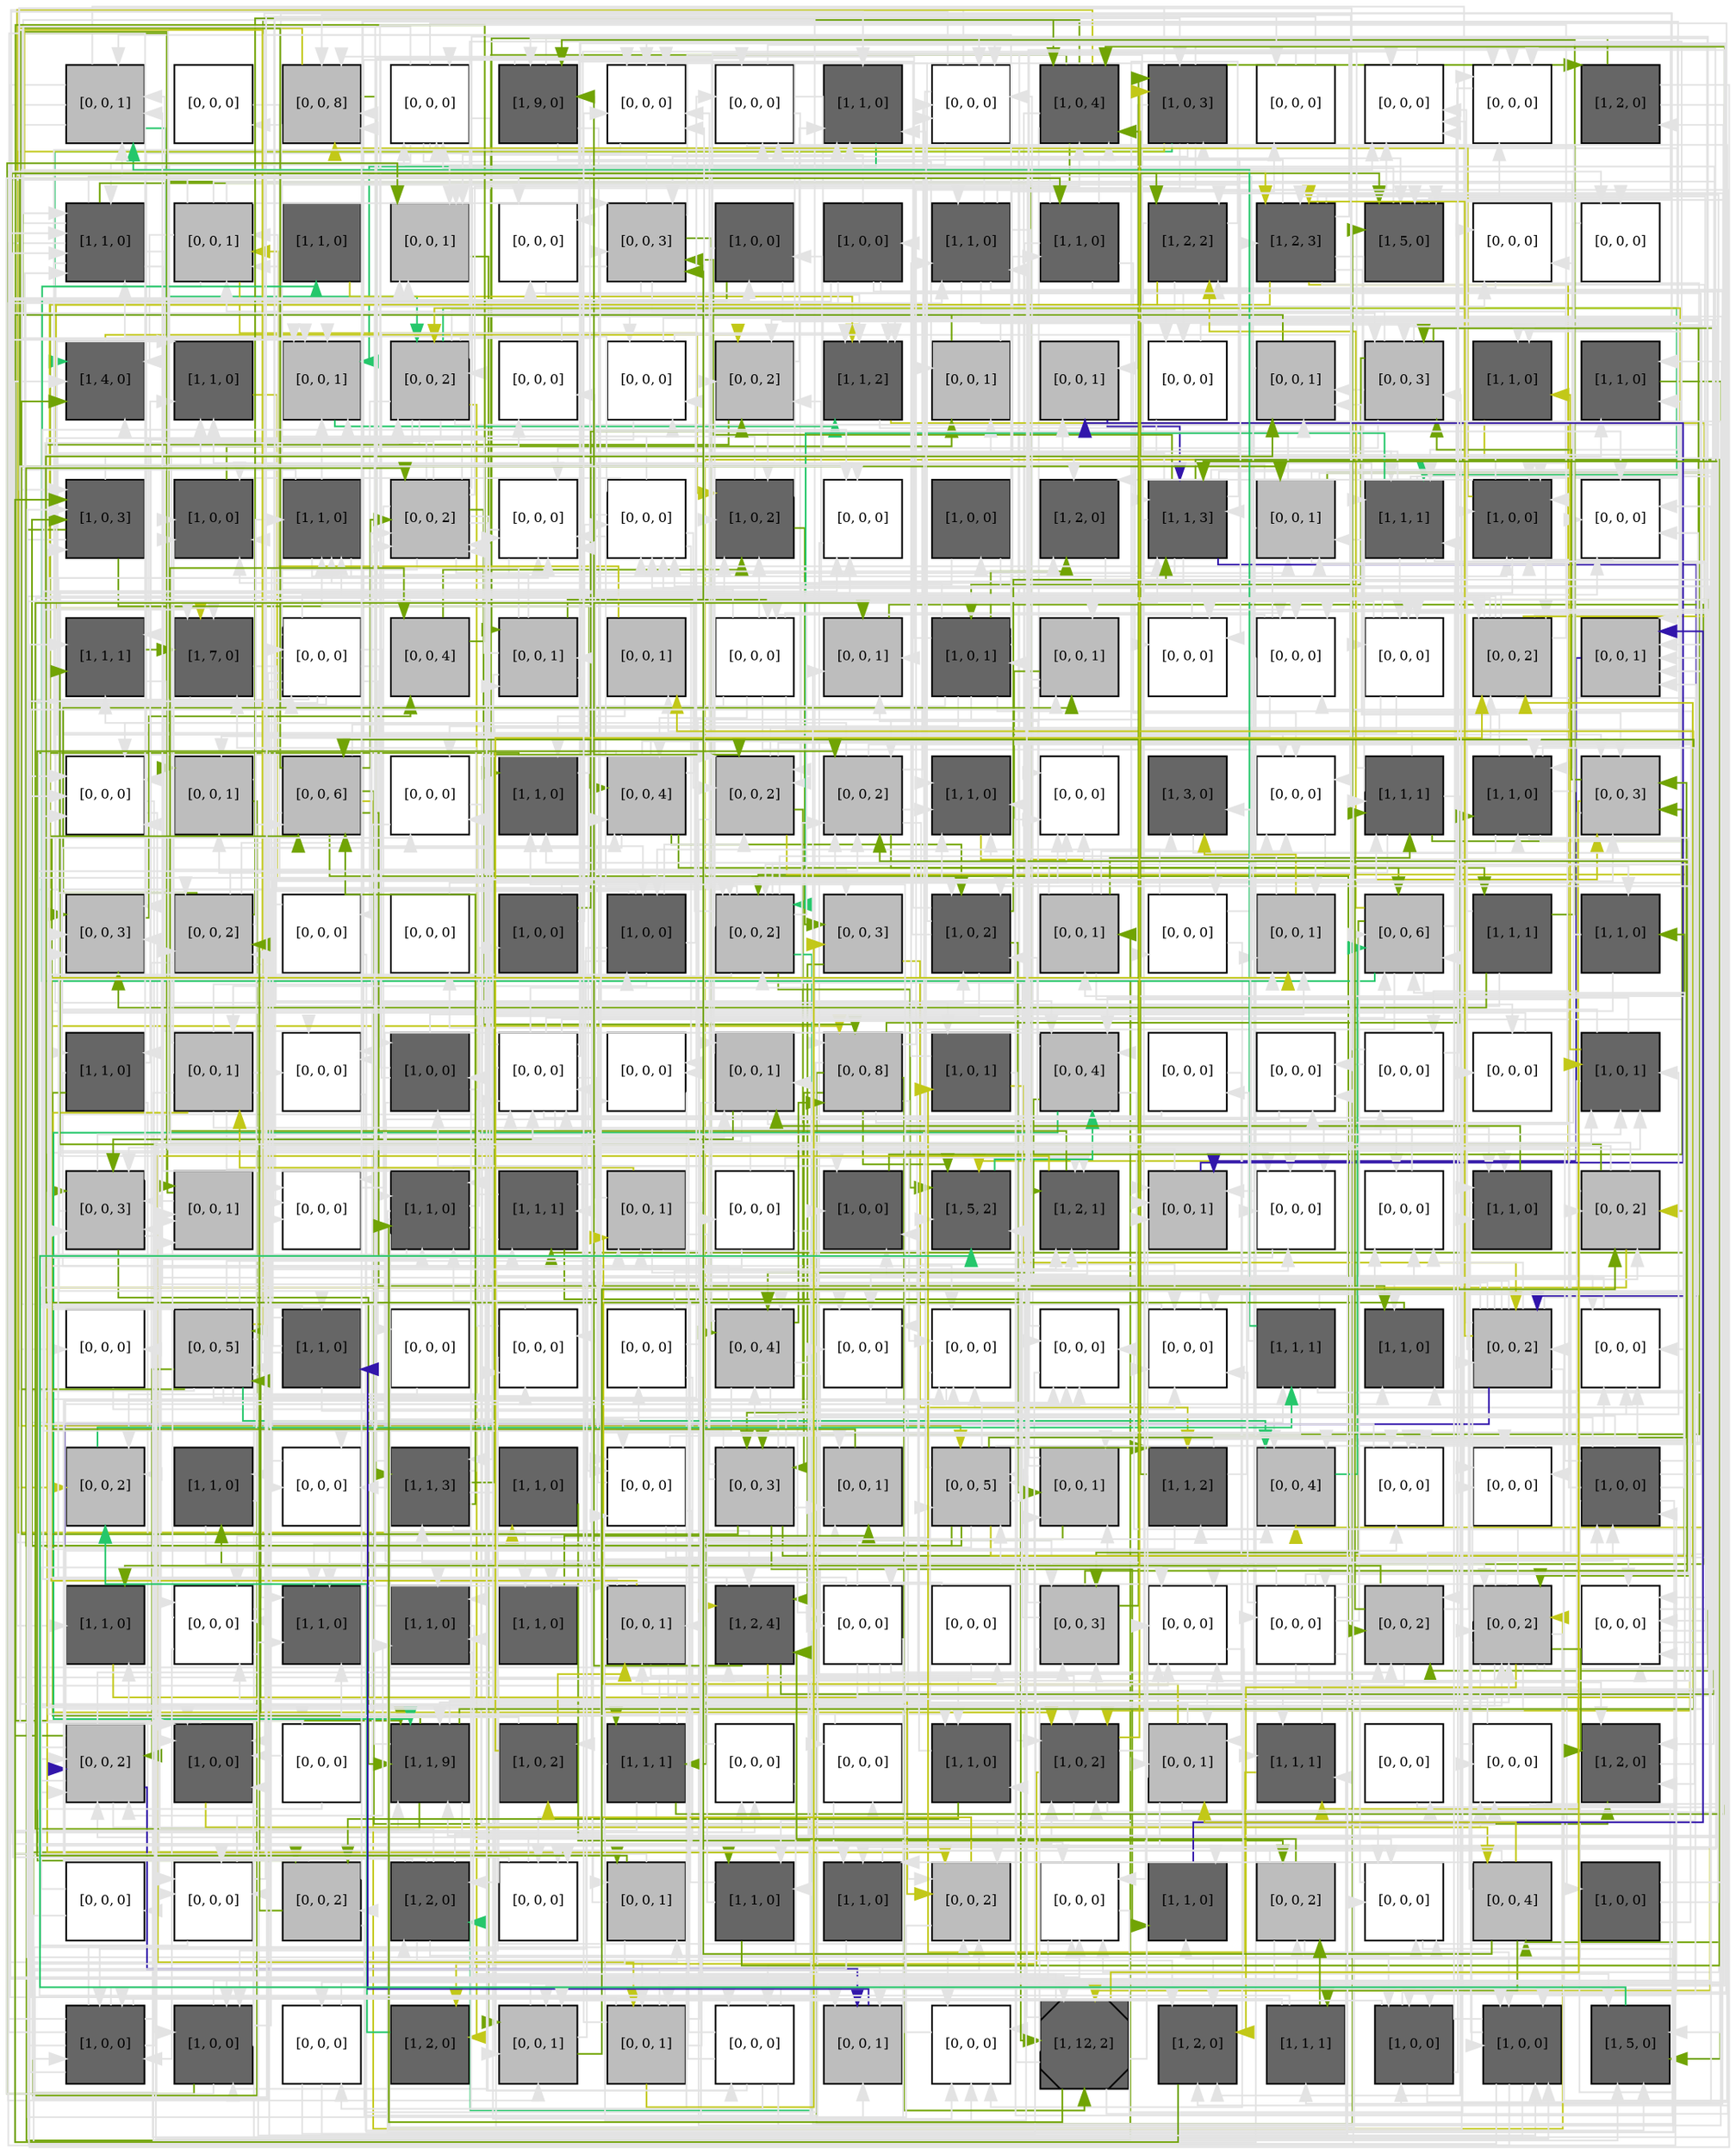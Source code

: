 digraph layout  {
rankdir=TB;
splines=ortho;
node [fixedsize=false, style=filled, width="0.6"];
edge [constraint=false];
0 [fillcolor="#bdbdbd", fontsize=8, label="[0, 0, 1]", shape=square, tooltip="name: None,\nin_degree: 5,\nout_degree: 5"];
1 [fillcolor="#FFFFFF", fontsize=8, label="[0, 0, 0]", shape=square, tooltip="name: None,\nin_degree: 1,\nout_degree: 1"];
2 [fillcolor="#bdbdbd", fontsize=8, label="[0, 0, 8]", shape=square, tooltip="name: None,\nin_degree: 5,\nout_degree: 2"];
3 [fillcolor="#FFFFFF", fontsize=8, label="[0, 0, 0]", shape=square, tooltip="name: None,\nin_degree: 4,\nout_degree: 6"];
4 [fillcolor="#666666", fontsize=8, label="[1, 9, 0]", shape=square, tooltip="name:  Apoptosis ,\nin_degree: 3,\nout_degree: 4"];
5 [fillcolor="#FFFFFF", fontsize=8, label="[0, 0, 0]", shape=square, tooltip="name: None,\nin_degree: 6,\nout_degree: 1"];
6 [fillcolor="#FFFFFF", fontsize=8, label="[0, 0, 0]", shape=square, tooltip="name: None,\nin_degree: 4,\nout_degree: 4"];
7 [fillcolor="#666666", fontsize=8, label="[1, 1, 0]", shape=square, tooltip="name:  MMI1 ,\nin_degree: 5,\nout_degree: 1"];
8 [fillcolor="#FFFFFF", fontsize=8, label="[0, 0, 0]", shape=square, tooltip="name: None,\nin_degree: 5,\nout_degree: 4"];
9 [fillcolor="#666666", fontsize=8, label="[1, 0, 4]", shape=square, tooltip="name: Salt,\nin_degree: 5,\nout_degree: 6"];
10 [fillcolor="#666666", fontsize=8, label="[1, 0, 3]", shape=square, tooltip="name: AceticAcid,\nin_degree: 4,\nout_degree: 9"];
11 [fillcolor="#FFFFFF", fontsize=8, label="[0, 0, 0]", shape=square, tooltip="name: None,\nin_degree: 2,\nout_degree: 2"];
12 [fillcolor="#FFFFFF", fontsize=8, label="[0, 0, 0]", shape=square, tooltip="name: None,\nin_degree: 6,\nout_degree: 1"];
13 [fillcolor="#FFFFFF", fontsize=8, label="[0, 0, 0]", shape=square, tooltip="name: None,\nin_degree: 5,\nout_degree: 1"];
14 [fillcolor="#666666", fontsize=8, label="[1, 2, 0]", shape=square, tooltip="name:  AdenylateCyclase ,\nin_degree: 2,\nout_degree: 3"];
15 [fillcolor="#666666", fontsize=8, label="[1, 1, 0]", shape=square, tooltip="name:  NUC1-MT ,\nin_degree: 6,\nout_degree: 7"];
16 [fillcolor="#bdbdbd", fontsize=8, label="[0, 0, 1]", shape=square, tooltip="name: None,\nin_degree: 4,\nout_degree: 7"];
17 [fillcolor="#666666", fontsize=8, label="[1, 1, 0]", shape=square, tooltip="name:  DesCyclinCCDK8 ,\nin_degree: 1,\nout_degree: 1"];
18 [fillcolor="#bdbdbd", fontsize=8, label="[0, 0, 1]", shape=square, tooltip="name: None,\nin_degree: 6,\nout_degree: 1"];
19 [fillcolor="#FFFFFF", fontsize=8, label="[0, 0, 0]", shape=square, tooltip="name: None,\nin_degree: 3,\nout_degree: 1"];
20 [fillcolor="#bdbdbd", fontsize=8, label="[0, 0, 3]", shape=square, tooltip="name: None,\nin_degree: 5,\nout_degree: 6"];
21 [fillcolor="#666666", fontsize=8, label="[1, 0, 0]", shape=square, tooltip="name:  Mating ,\nin_degree: 2,\nout_degree: 3"];
22 [fillcolor="#666666", fontsize=8, label="[1, 0, 0]", shape=square, tooltip="name: CU2,\nin_degree: 1,\nout_degree: 5"];
23 [fillcolor="#666666", fontsize=8, label="[1, 1, 0]", shape=square, tooltip="name:  HOG1-Dep ,\nin_degree: 4,\nout_degree: 6"];
24 [fillcolor="#666666", fontsize=8, label="[1, 1, 0]", shape=square, tooltip="name:  MAPK ,\nin_degree: 2,\nout_degree: 5"];
25 [fillcolor="#666666", fontsize=8, label="[1, 2, 2]", shape=square, tooltip="name:  DNA-Frag ,\nin_degree: 4,\nout_degree: 4"];
26 [fillcolor="#666666", fontsize=8, label="[1, 2, 3]", shape=square, tooltip="name:  STM1-NUC ,\nin_degree: 4,\nout_degree: 9"];
27 [fillcolor="#666666", fontsize=8, label="[1, 5, 0]", shape=square, tooltip="name:  H2B ,\nin_degree: 5,\nout_degree: 3"];
28 [fillcolor="#FFFFFF", fontsize=8, label="[0, 0, 0]", shape=square, tooltip="name: None,\nin_degree: 3,\nout_degree: 2"];
29 [fillcolor="#FFFFFF", fontsize=8, label="[0, 0, 0]", shape=square, tooltip="name: None,\nin_degree: 2,\nout_degree: 1"];
30 [fillcolor="#666666", fontsize=8, label="[1, 4, 0]", shape=square, tooltip="name:  MT-ALT ,\nin_degree: 5,\nout_degree: 1"];
31 [fillcolor="#666666", fontsize=8, label="[1, 1, 0]", shape=square, tooltip="name:  SRO7 ,\nin_degree: 4,\nout_degree: 1"];
32 [fillcolor="#bdbdbd", fontsize=8, label="[0, 0, 1]", shape=square, tooltip="name: None,\nin_degree: 6,\nout_degree: 1"];
33 [fillcolor="#bdbdbd", fontsize=8, label="[0, 0, 2]", shape=square, tooltip="name: None,\nin_degree: 4,\nout_degree: 10"];
34 [fillcolor="#FFFFFF", fontsize=8, label="[0, 0, 0]", shape=square, tooltip="name: None,\nin_degree: 2,\nout_degree: 1"];
35 [fillcolor="#FFFFFF", fontsize=8, label="[0, 0, 0]", shape=square, tooltip="name: None,\nin_degree: 3,\nout_degree: 3"];
36 [fillcolor="#bdbdbd", fontsize=8, label="[0, 0, 2]", shape=square, tooltip="name: None,\nin_degree: 5,\nout_degree: 2"];
37 [fillcolor="#666666", fontsize=8, label="[1, 1, 2]", shape=square, tooltip="name:  SOD1 ,\nin_degree: 6,\nout_degree: 2"];
38 [fillcolor="#bdbdbd", fontsize=8, label="[0, 0, 1]", shape=square, tooltip="name: None,\nin_degree: 3,\nout_degree: 2"];
39 [fillcolor="#bdbdbd", fontsize=8, label="[0, 0, 1]", shape=square, tooltip="name: None,\nin_degree: 3,\nout_degree: 1"];
40 [fillcolor="#FFFFFF", fontsize=8, label="[0, 0, 0]", shape=square, tooltip="name: None,\nin_degree: 2,\nout_degree: 2"];
41 [fillcolor="#bdbdbd", fontsize=8, label="[0, 0, 1]", shape=square, tooltip="name: None,\nin_degree: 4,\nout_degree: 2"];
42 [fillcolor="#bdbdbd", fontsize=8, label="[0, 0, 3]", shape=square, tooltip="name: None,\nin_degree: 5,\nout_degree: 6"];
43 [fillcolor="#666666", fontsize=8, label="[1, 1, 0]", shape=square, tooltip="name:  MCD1-MT ,\nin_degree: 3,\nout_degree: 1"];
44 [fillcolor="#666666", fontsize=8, label="[1, 1, 0]", shape=square, tooltip="name:  CDC48 ,\nin_degree: 3,\nout_degree: 1"];
45 [fillcolor="#666666", fontsize=8, label="[1, 0, 3]", shape=square, tooltip="name:  Stress ,\nin_degree: 5,\nout_degree: 4"];
46 [fillcolor="#666666", fontsize=8, label="[1, 0, 0]", shape=square, tooltip="name:  CPR3 ,\nin_degree: 5,\nout_degree: 1"];
47 [fillcolor="#666666", fontsize=8, label="[1, 1, 0]", shape=square, tooltip="name:  SNO1 ,\nin_degree: 4,\nout_degree: 4"];
48 [fillcolor="#bdbdbd", fontsize=8, label="[0, 0, 2]", shape=square, tooltip="name: None,\nin_degree: 6,\nout_degree: 11"];
49 [fillcolor="#FFFFFF", fontsize=8, label="[0, 0, 0]", shape=square, tooltip="name: None,\nin_degree: 6,\nout_degree: 2"];
50 [fillcolor="#FFFFFF", fontsize=8, label="[0, 0, 0]", shape=square, tooltip="name: None,\nin_degree: 5,\nout_degree: 6"];
51 [fillcolor="#666666", fontsize=8, label="[1, 0, 2]", shape=square, tooltip="name: MG2,\nin_degree: 6,\nout_degree: 3"];
52 [fillcolor="#FFFFFF", fontsize=8, label="[0, 0, 0]", shape=square, tooltip="name: None,\nin_degree: 4,\nout_degree: 1"];
53 [fillcolor="#666666", fontsize=8, label="[1, 0, 0]", shape=square, tooltip="name: CPR3,\nin_degree: 1,\nout_degree: 2"];
54 [fillcolor="#666666", fontsize=8, label="[1, 2, 0]", shape=square, tooltip="name:  ROS-MT ,\nin_degree: 4,\nout_degree: 1"];
55 [fillcolor="#666666", fontsize=8, label="[1, 1, 3]", shape=square, tooltip="name:  SVF1 ,\nin_degree: 6,\nout_degree: 10"];
56 [fillcolor="#bdbdbd", fontsize=8, label="[0, 0, 1]", shape=square, tooltip="name: None,\nin_degree: 4,\nout_degree: 7"];
57 [fillcolor="#666666", fontsize=8, label="[1, 1, 1]", shape=square, tooltip="name:  STM1-CYT ,\nin_degree: 5,\nout_degree: 9"];
58 [fillcolor="#666666", fontsize=8, label="[1, 0, 0]", shape=square, tooltip="name:  HK ,\nin_degree: 6,\nout_degree: 4"];
59 [fillcolor="#FFFFFF", fontsize=8, label="[0, 0, 0]", shape=square, tooltip="name: None,\nin_degree: 5,\nout_degree: 1"];
60 [fillcolor="#666666", fontsize=8, label="[1, 1, 1]", shape=square, tooltip="name:  HOS3 ,\nin_degree: 4,\nout_degree: 2"];
61 [fillcolor="#666666", fontsize=8, label="[1, 7, 0]", shape=square, tooltip="name:  YCA1 ,\nin_degree: 5,\nout_degree: 2"];
62 [fillcolor="#FFFFFF", fontsize=8, label="[0, 0, 0]", shape=square, tooltip="name: None,\nin_degree: 2,\nout_degree: 13"];
63 [fillcolor="#bdbdbd", fontsize=8, label="[0, 0, 4]", shape=square, tooltip="name: None,\nin_degree: 2,\nout_degree: 2"];
64 [fillcolor="#bdbdbd", fontsize=8, label="[0, 0, 1]", shape=square, tooltip="name: None,\nin_degree: 3,\nout_degree: 6"];
65 [fillcolor="#bdbdbd", fontsize=8, label="[0, 0, 1]", shape=square, tooltip="name: None,\nin_degree: 2,\nout_degree: 2"];
66 [fillcolor="#FFFFFF", fontsize=8, label="[0, 0, 0]", shape=square, tooltip="name: None,\nin_degree: 2,\nout_degree: 7"];
67 [fillcolor="#bdbdbd", fontsize=8, label="[0, 0, 1]", shape=square, tooltip="name: None,\nin_degree: 4,\nout_degree: 1"];
68 [fillcolor="#666666", fontsize=8, label="[1, 0, 1]", shape=square, tooltip="name: Adozelesin,\nin_degree: 2,\nout_degree: 10"];
69 [fillcolor="#bdbdbd", fontsize=8, label="[0, 0, 1]", shape=square, tooltip="name: None,\nin_degree: 3,\nout_degree: 3"];
70 [fillcolor="#FFFFFF", fontsize=8, label="[0, 0, 0]", shape=square, tooltip="name: None,\nin_degree: 3,\nout_degree: 1"];
71 [fillcolor="#FFFFFF", fontsize=8, label="[0, 0, 0]", shape=square, tooltip="name: None,\nin_degree: 4,\nout_degree: 4"];
72 [fillcolor="#FFFFFF", fontsize=8, label="[0, 0, 0]", shape=square, tooltip="name: None,\nin_degree: 4,\nout_degree: 4"];
73 [fillcolor="#bdbdbd", fontsize=8, label="[0, 0, 2]", shape=square, tooltip="name: None,\nin_degree: 5,\nout_degree: 9"];
74 [fillcolor="#bdbdbd", fontsize=8, label="[0, 0, 1]", shape=square, tooltip="name: None,\nin_degree: 6,\nout_degree: 1"];
75 [fillcolor="#FFFFFF", fontsize=8, label="[0, 0, 0]", shape=square, tooltip="name: None,\nin_degree: 6,\nout_degree: 2"];
76 [fillcolor="#bdbdbd", fontsize=8, label="[0, 0, 1]", shape=square, tooltip="name: None,\nin_degree: 3,\nout_degree: 2"];
77 [fillcolor="#bdbdbd", fontsize=8, label="[0, 0, 6]", shape=square, tooltip="name: None,\nin_degree: 4,\nout_degree: 9"];
78 [fillcolor="#FFFFFF", fontsize=8, label="[0, 0, 0]", shape=square, tooltip="name: None,\nin_degree: 3,\nout_degree: 2"];
79 [fillcolor="#666666", fontsize=8, label="[1, 1, 0]", shape=square, tooltip="name:  FIS1 ,\nin_degree: 4,\nout_degree: 2"];
80 [fillcolor="#bdbdbd", fontsize=8, label="[0, 0, 4]", shape=square, tooltip="name: None,\nin_degree: 4,\nout_degree: 7"];
81 [fillcolor="#bdbdbd", fontsize=8, label="[0, 0, 2]", shape=square, tooltip="name: None,\nin_degree: 6,\nout_degree: 5"];
82 [fillcolor="#bdbdbd", fontsize=8, label="[0, 0, 2]", shape=square, tooltip="name: None,\nin_degree: 6,\nout_degree: 6"];
83 [fillcolor="#666666", fontsize=8, label="[1, 1, 0]", shape=square, tooltip="name:  PTP3 ,\nin_degree: 5,\nout_degree: 1"];
84 [fillcolor="#FFFFFF", fontsize=8, label="[0, 0, 0]", shape=square, tooltip="name: None,\nin_degree: 5,\nout_degree: 1"];
85 [fillcolor="#666666", fontsize=8, label="[1, 3, 0]", shape=square, tooltip="name:  HOG1 ,\nin_degree: 3,\nout_degree: 1"];
86 [fillcolor="#FFFFFF", fontsize=8, label="[0, 0, 0]", shape=square, tooltip="name: None,\nin_degree: 5,\nout_degree: 1"];
87 [fillcolor="#666666", fontsize=8, label="[1, 1, 1]", shape=square, tooltip="name:  FVY10 ,\nin_degree: 4,\nout_degree: 6"];
88 [fillcolor="#666666", fontsize=8, label="[1, 1, 0]", shape=square, tooltip="name:  DRE2_TAH18 ,\nin_degree: 4,\nout_degree: 6"];
89 [fillcolor="#bdbdbd", fontsize=8, label="[0, 0, 3]", shape=square, tooltip="name: None,\nin_degree: 6,\nout_degree: 3"];
90 [fillcolor="#bdbdbd", fontsize=8, label="[0, 0, 3]", shape=square, tooltip="name: None,\nin_degree: 6,\nout_degree: 1"];
91 [fillcolor="#bdbdbd", fontsize=8, label="[0, 0, 2]", shape=square, tooltip="name: None,\nin_degree: 4,\nout_degree: 7"];
92 [fillcolor="#FFFFFF", fontsize=8, label="[0, 0, 0]", shape=square, tooltip="name: None,\nin_degree: 1,\nout_degree: 2"];
93 [fillcolor="#FFFFFF", fontsize=8, label="[0, 0, 0]", shape=square, tooltip="name: None,\nin_degree: 1,\nout_degree: 1"];
94 [fillcolor="#666666", fontsize=8, label="[1, 0, 0]", shape=square, tooltip="name:  Heat ,\nin_degree: 1,\nout_degree: 3"];
95 [fillcolor="#666666", fontsize=8, label="[1, 0, 0]", shape=square, tooltip="name: AbnormalTelomer,\nin_degree: 3,\nout_degree: 7"];
96 [fillcolor="#bdbdbd", fontsize=8, label="[0, 0, 2]", shape=square, tooltip="name: None,\nin_degree: 6,\nout_degree: 9"];
97 [fillcolor="#bdbdbd", fontsize=8, label="[0, 0, 3]", shape=square, tooltip="name: None,\nin_degree: 3,\nout_degree: 2"];
98 [fillcolor="#666666", fontsize=8, label="[1, 0, 2]", shape=square, tooltip="name: RedActinDyn,\nin_degree: 5,\nout_degree: 6"];
99 [fillcolor="#bdbdbd", fontsize=8, label="[0, 0, 1]", shape=square, tooltip="name: None,\nin_degree: 2,\nout_degree: 5"];
100 [fillcolor="#FFFFFF", fontsize=8, label="[0, 0, 0]", shape=square, tooltip="name: None,\nin_degree: 2,\nout_degree: 3"];
101 [fillcolor="#bdbdbd", fontsize=8, label="[0, 0, 1]", shape=square, tooltip="name: None,\nin_degree: 5,\nout_degree: 2"];
102 [fillcolor="#bdbdbd", fontsize=8, label="[0, 0, 6]", shape=square, tooltip="name: None,\nin_degree: 6,\nout_degree: 6"];
103 [fillcolor="#666666", fontsize=8, label="[1, 1, 1]", shape=square, tooltip="name:  TOR1 ,\nin_degree: 1,\nout_degree: 4"];
104 [fillcolor="#666666", fontsize=8, label="[1, 1, 0]", shape=square, tooltip="name:  EMC4 ,\nin_degree: 2,\nout_degree: 2"];
105 [fillcolor="#666666", fontsize=8, label="[1, 1, 0]", shape=square, tooltip="name:  Tat-D ,\nin_degree: 2,\nout_degree: 4"];
106 [fillcolor="#bdbdbd", fontsize=8, label="[0, 0, 1]", shape=square, tooltip="name: None,\nin_degree: 2,\nout_degree: 9"];
107 [fillcolor="#FFFFFF", fontsize=8, label="[0, 0, 0]", shape=square, tooltip="name: None,\nin_degree: 4,\nout_degree: 1"];
108 [fillcolor="#666666", fontsize=8, label="[1, 0, 0]", shape=square, tooltip="name:  RedActinDyn ,\nin_degree: 3,\nout_degree: 5"];
109 [fillcolor="#FFFFFF", fontsize=8, label="[0, 0, 0]", shape=square, tooltip="name: None,\nin_degree: 5,\nout_degree: 10"];
110 [fillcolor="#FFFFFF", fontsize=8, label="[0, 0, 0]", shape=square, tooltip="name: None,\nin_degree: 3,\nout_degree: 1"];
111 [fillcolor="#bdbdbd", fontsize=8, label="[0, 0, 1]", shape=square, tooltip="name: None,\nin_degree: 4,\nout_degree: 5"];
112 [fillcolor="#bdbdbd", fontsize=8, label="[0, 0, 8]", shape=square, tooltip="name: None,\nin_degree: 4,\nout_degree: 9"];
113 [fillcolor="#666666", fontsize=8, label="[1, 0, 1]", shape=square, tooltip="name: Mating,\nin_degree: 2,\nout_degree: 3"];
114 [fillcolor="#bdbdbd", fontsize=8, label="[0, 0, 4]", shape=square, tooltip="name: None,\nin_degree: 4,\nout_degree: 6"];
115 [fillcolor="#FFFFFF", fontsize=8, label="[0, 0, 0]", shape=square, tooltip="name: None,\nin_degree: 1,\nout_degree: 2"];
116 [fillcolor="#FFFFFF", fontsize=8, label="[0, 0, 0]", shape=square, tooltip="name: None,\nin_degree: 3,\nout_degree: 1"];
117 [fillcolor="#FFFFFF", fontsize=8, label="[0, 0, 0]", shape=square, tooltip="name: None,\nin_degree: 2,\nout_degree: 3"];
118 [fillcolor="#FFFFFF", fontsize=8, label="[0, 0, 0]", shape=square, tooltip="name: None,\nin_degree: 2,\nout_degree: 1"];
119 [fillcolor="#666666", fontsize=8, label="[1, 0, 1]", shape=square, tooltip="name: HK,\nin_degree: 5,\nout_degree: 4"];
120 [fillcolor="#bdbdbd", fontsize=8, label="[0, 0, 3]", shape=square, tooltip="name: None,\nin_degree: 6,\nout_degree: 5"];
121 [fillcolor="#bdbdbd", fontsize=8, label="[0, 0, 1]", shape=square, tooltip="name: None,\nin_degree: 4,\nout_degree: 2"];
122 [fillcolor="#FFFFFF", fontsize=8, label="[0, 0, 0]", shape=square, tooltip="name: None,\nin_degree: 4,\nout_degree: 1"];
123 [fillcolor="#666666", fontsize=8, label="[1, 1, 0]", shape=square, tooltip="name:  MEC1 ,\nin_degree: 5,\nout_degree: 9"];
124 [fillcolor="#666666", fontsize=8, label="[1, 1, 1]", shape=square, tooltip="name:  NDI1 ,\nin_degree: 3,\nout_degree: 4"];
125 [fillcolor="#bdbdbd", fontsize=8, label="[0, 0, 1]", shape=square, tooltip="name: None,\nin_degree: 3,\nout_degree: 6"];
126 [fillcolor="#FFFFFF", fontsize=8, label="[0, 0, 0]", shape=square, tooltip="name: None,\nin_degree: 1,\nout_degree: 4"];
127 [fillcolor="#666666", fontsize=8, label="[1, 0, 0]", shape=square, tooltip="name:  AbnormalTelomer ,\nin_degree: 4,\nout_degree: 1"];
128 [fillcolor="#666666", fontsize=8, label="[1, 5, 2]", shape=square, tooltip="name:  MT-Frag ,\nin_degree: 6,\nout_degree: 1"];
129 [fillcolor="#666666", fontsize=8, label="[1, 2, 1]", shape=square, tooltip="name:  PKA ,\nin_degree: 5,\nout_degree: 3"];
130 [fillcolor="#bdbdbd", fontsize=8, label="[0, 0, 1]", shape=square, tooltip="name: None,\nin_degree: 5,\nout_degree: 2"];
131 [fillcolor="#FFFFFF", fontsize=8, label="[0, 0, 0]", shape=square, tooltip="name: None,\nin_degree: 5,\nout_degree: 1"];
132 [fillcolor="#FFFFFF", fontsize=8, label="[0, 0, 0]", shape=square, tooltip="name: None,\nin_degree: 4,\nout_degree: 1"];
133 [fillcolor="#666666", fontsize=8, label="[1, 1, 0]", shape=square, tooltip="name:  AIF1-NUC ,\nin_degree: 4,\nout_degree: 2"];
134 [fillcolor="#bdbdbd", fontsize=8, label="[0, 0, 2]", shape=square, tooltip="name: None,\nin_degree: 4,\nout_degree: 5"];
135 [fillcolor="#FFFFFF", fontsize=8, label="[0, 0, 0]", shape=square, tooltip="name: None,\nin_degree: 2,\nout_degree: 1"];
136 [fillcolor="#bdbdbd", fontsize=8, label="[0, 0, 5]", shape=square, tooltip="name: None,\nin_degree: 3,\nout_degree: 14"];
137 [fillcolor="#666666", fontsize=8, label="[1, 1, 0]", shape=square, tooltip="name:  BIR1 ,\nin_degree: 2,\nout_degree: 5"];
138 [fillcolor="#FFFFFF", fontsize=8, label="[0, 0, 0]", shape=square, tooltip="name: None,\nin_degree: 1,\nout_degree: 1"];
139 [fillcolor="#FFFFFF", fontsize=8, label="[0, 0, 0]", shape=square, tooltip="name: None,\nin_degree: 3,\nout_degree: 3"];
140 [fillcolor="#FFFFFF", fontsize=8, label="[0, 0, 0]", shape=square, tooltip="name: None,\nin_degree: 1,\nout_degree: 4"];
141 [fillcolor="#bdbdbd", fontsize=8, label="[0, 0, 4]", shape=square, tooltip="name: None,\nin_degree: 4,\nout_degree: 7"];
142 [fillcolor="#FFFFFF", fontsize=8, label="[0, 0, 0]", shape=square, tooltip="name: None,\nin_degree: 4,\nout_degree: 1"];
143 [fillcolor="#FFFFFF", fontsize=8, label="[0, 0, 0]", shape=square, tooltip="name: None,\nin_degree: 5,\nout_degree: 2"];
144 [fillcolor="#FFFFFF", fontsize=8, label="[0, 0, 0]", shape=square, tooltip="name: None,\nin_degree: 5,\nout_degree: 2"];
145 [fillcolor="#FFFFFF", fontsize=8, label="[0, 0, 0]", shape=square, tooltip="name: None,\nin_degree: 5,\nout_degree: 2"];
146 [fillcolor="#666666", fontsize=8, label="[1, 1, 1]", shape=square, tooltip="name:  MSN2-4 ,\nin_degree: 2,\nout_degree: 5"];
147 [fillcolor="#666666", fontsize=8, label="[1, 1, 0]", shape=square, tooltip="name:  NMA111-CYT ,\nin_degree: 4,\nout_degree: 1"];
148 [fillcolor="#bdbdbd", fontsize=8, label="[0, 0, 2]", shape=square, tooltip="name: None,\nin_degree: 4,\nout_degree: 12"];
149 [fillcolor="#FFFFFF", fontsize=8, label="[0, 0, 0]", shape=square, tooltip="name: None,\nin_degree: 5,\nout_degree: 1"];
150 [fillcolor="#bdbdbd", fontsize=8, label="[0, 0, 2]", shape=square, tooltip="name: None,\nin_degree: 4,\nout_degree: 1"];
151 [fillcolor="#666666", fontsize=8, label="[1, 1, 0]", shape=square, tooltip="name:  KAP123 ,\nin_degree: 2,\nout_degree: 2"];
152 [fillcolor="#FFFFFF", fontsize=8, label="[0, 0, 0]", shape=square, tooltip="name: None,\nin_degree: 3,\nout_degree: 1"];
153 [fillcolor="#666666", fontsize=8, label="[1, 1, 3]", shape=square, tooltip="name:  Protosom ,\nin_degree: 3,\nout_degree: 7"];
154 [fillcolor="#666666", fontsize=8, label="[1, 1, 0]", shape=square, tooltip="name:  SOD2 ,\nin_degree: 1,\nout_degree: 1"];
155 [fillcolor="#FFFFFF", fontsize=8, label="[0, 0, 0]", shape=square, tooltip="name: None,\nin_degree: 4,\nout_degree: 5"];
156 [fillcolor="#bdbdbd", fontsize=8, label="[0, 0, 3]", shape=square, tooltip="name: None,\nin_degree: 3,\nout_degree: 9"];
157 [fillcolor="#bdbdbd", fontsize=8, label="[0, 0, 1]", shape=square, tooltip="name: None,\nin_degree: 4,\nout_degree: 1"];
158 [fillcolor="#bdbdbd", fontsize=8, label="[0, 0, 5]", shape=square, tooltip="name: None,\nin_degree: 5,\nout_degree: 10"];
159 [fillcolor="#bdbdbd", fontsize=8, label="[0, 0, 1]", shape=square, tooltip="name: None,\nin_degree: 4,\nout_degree: 3"];
160 [fillcolor="#666666", fontsize=8, label="[1, 1, 2]", shape=square, tooltip="name:  SDP1 ,\nin_degree: 3,\nout_degree: 4"];
161 [fillcolor="#bdbdbd", fontsize=8, label="[0, 0, 4]", shape=square, tooltip="name: None,\nin_degree: 5,\nout_degree: 1"];
162 [fillcolor="#FFFFFF", fontsize=8, label="[0, 0, 0]", shape=square, tooltip="name: None,\nin_degree: 5,\nout_degree: 1"];
163 [fillcolor="#FFFFFF", fontsize=8, label="[0, 0, 0]", shape=square, tooltip="name: None,\nin_degree: 4,\nout_degree: 1"];
164 [fillcolor="#666666", fontsize=8, label="[1, 0, 0]", shape=square, tooltip="name: H2O2,\nin_degree: 3,\nout_degree: 9"];
165 [fillcolor="#666666", fontsize=8, label="[1, 1, 0]", shape=square, tooltip="name:  POR1-2 ,\nin_degree: 3,\nout_degree: 1"];
166 [fillcolor="#FFFFFF", fontsize=8, label="[0, 0, 0]", shape=square, tooltip="name: None,\nin_degree: 4,\nout_degree: 4"];
167 [fillcolor="#666666", fontsize=8, label="[1, 1, 0]", shape=square, tooltip="name:  MCD1-NUC ,\nin_degree: 5,\nout_degree: 1"];
168 [fillcolor="#666666", fontsize=8, label="[1, 1, 0]", shape=square, tooltip="name:  RPD3 ,\nin_degree: 4,\nout_degree: 3"];
169 [fillcolor="#666666", fontsize=8, label="[1, 1, 0]", shape=square, tooltip="name:  MDV1 ,\nin_degree: 2,\nout_degree: 1"];
170 [fillcolor="#bdbdbd", fontsize=8, label="[0, 0, 1]", shape=square, tooltip="name: None,\nin_degree: 4,\nout_degree: 6"];
171 [fillcolor="#666666", fontsize=8, label="[1, 2, 4]", shape=square, tooltip="name:  RAS2 ,\nin_degree: 5,\nout_degree: 4"];
172 [fillcolor="#FFFFFF", fontsize=8, label="[0, 0, 0]", shape=square, tooltip="name: None,\nin_degree: 3,\nout_degree: 7"];
173 [fillcolor="#FFFFFF", fontsize=8, label="[0, 0, 0]", shape=square, tooltip="name: None,\nin_degree: 1,\nout_degree: 2"];
174 [fillcolor="#bdbdbd", fontsize=8, label="[0, 0, 3]", shape=square, tooltip="name: None,\nin_degree: 4,\nout_degree: 5"];
175 [fillcolor="#FFFFFF", fontsize=8, label="[0, 0, 0]", shape=square, tooltip="name: None,\nin_degree: 6,\nout_degree: 1"];
176 [fillcolor="#FFFFFF", fontsize=8, label="[0, 0, 0]", shape=square, tooltip="name: None,\nin_degree: 2,\nout_degree: 9"];
177 [fillcolor="#bdbdbd", fontsize=8, label="[0, 0, 2]", shape=square, tooltip="name: None,\nin_degree: 5,\nout_degree: 5"];
178 [fillcolor="#bdbdbd", fontsize=8, label="[0, 0, 2]", shape=square, tooltip="name: None,\nin_degree: 6,\nout_degree: 13"];
179 [fillcolor="#FFFFFF", fontsize=8, label="[0, 0, 0]", shape=square, tooltip="name: None,\nin_degree: 5,\nout_degree: 3"];
180 [fillcolor="#bdbdbd", fontsize=8, label="[0, 0, 2]", shape=square, tooltip="name: None,\nin_degree: 6,\nout_degree: 6"];
181 [fillcolor="#666666", fontsize=8, label="[1, 0, 0]", shape=square, tooltip="name:  AceticAcid ,\nin_degree: 6,\nout_degree: 2"];
182 [fillcolor="#FFFFFF", fontsize=8, label="[0, 0, 0]", shape=square, tooltip="name: None,\nin_degree: 1,\nout_degree: 2"];
183 [fillcolor="#666666", fontsize=8, label="[1, 1, 9]", shape=square, tooltip="name:  AIF1-MT ,\nin_degree: 6,\nout_degree: 6"];
184 [fillcolor="#666666", fontsize=8, label="[1, 0, 2]", shape=square, tooltip="name:  Adozelesin ,\nin_degree: 2,\nout_degree: 3"];
185 [fillcolor="#666666", fontsize=8, label="[1, 1, 1]", shape=square, tooltip="name:  PTP2 ,\nin_degree: 2,\nout_degree: 6"];
186 [fillcolor="#FFFFFF", fontsize=8, label="[0, 0, 0]", shape=square, tooltip="name: None,\nin_degree: 2,\nout_degree: 2"];
187 [fillcolor="#FFFFFF", fontsize=8, label="[0, 0, 0]", shape=square, tooltip="name: None,\nin_degree: 2,\nout_degree: 2"];
188 [fillcolor="#666666", fontsize=8, label="[1, 1, 0]", shape=square, tooltip="name:  STE20-CYT ,\nin_degree: 3,\nout_degree: 2"];
189 [fillcolor="#666666", fontsize=8, label="[1, 0, 2]", shape=square, tooltip="name:  MG2 ,\nin_degree: 6,\nout_degree: 5"];
190 [fillcolor="#bdbdbd", fontsize=8, label="[0, 0, 1]", shape=square, tooltip="name: None,\nin_degree: 4,\nout_degree: 5"];
191 [fillcolor="#666666", fontsize=8, label="[1, 1, 1]", shape=square, tooltip="name:  NUC1-NUC ,\nin_degree: 4,\nout_degree: 2"];
192 [fillcolor="#FFFFFF", fontsize=8, label="[0, 0, 0]", shape=square, tooltip="name: None,\nin_degree: 1,\nout_degree: 1"];
193 [fillcolor="#FFFFFF", fontsize=8, label="[0, 0, 0]", shape=square, tooltip="name: None,\nin_degree: 3,\nout_degree: 5"];
194 [fillcolor="#666666", fontsize=8, label="[1, 2, 0]", shape=square, tooltip="name:  CAMP ,\nin_degree: 5,\nout_degree: 1"];
195 [fillcolor="#FFFFFF", fontsize=8, label="[0, 0, 0]", shape=square, tooltip="name: None,\nin_degree: 1,\nout_degree: 2"];
196 [fillcolor="#FFFFFF", fontsize=8, label="[0, 0, 0]", shape=square, tooltip="name: None,\nin_degree: 4,\nout_degree: 3"];
197 [fillcolor="#bdbdbd", fontsize=8, label="[0, 0, 2]", shape=square, tooltip="name: None,\nin_degree: 3,\nout_degree: 4"];
198 [fillcolor="#666666", fontsize=8, label="[1, 2, 0]", shape=square, tooltip="name:  CytC-CYT ,\nin_degree: 3,\nout_degree: 7"];
199 [fillcolor="#FFFFFF", fontsize=8, label="[0, 0, 0]", shape=square, tooltip="name: None,\nin_degree: 3,\nout_degree: 2"];
200 [fillcolor="#bdbdbd", fontsize=8, label="[0, 0, 1]", shape=square, tooltip="name: None,\nin_degree: 3,\nout_degree: 4"];
201 [fillcolor="#666666", fontsize=8, label="[1, 1, 0]", shape=square, tooltip="name:  STE20-NUC ,\nin_degree: 3,\nout_degree: 3"];
202 [fillcolor="#666666", fontsize=8, label="[1, 1, 0]", shape=square, tooltip="name:  CDC6 ,\nin_degree: 3,\nout_degree: 2"];
203 [fillcolor="#bdbdbd", fontsize=8, label="[0, 0, 2]", shape=square, tooltip="name: None,\nin_degree: 6,\nout_degree: 2"];
204 [fillcolor="#FFFFFF", fontsize=8, label="[0, 0, 0]", shape=square, tooltip="name: None,\nin_degree: 5,\nout_degree: 2"];
205 [fillcolor="#666666", fontsize=8, label="[1, 1, 0]", shape=square, tooltip="name:  NMA111-NUC ,\nin_degree: 3,\nout_degree: 1"];
206 [fillcolor="#bdbdbd", fontsize=8, label="[0, 0, 2]", shape=square, tooltip="name: None,\nin_degree: 3,\nout_degree: 4"];
207 [fillcolor="#FFFFFF", fontsize=8, label="[0, 0, 0]", shape=square, tooltip="name: None,\nin_degree: 5,\nout_degree: 2"];
208 [fillcolor="#bdbdbd", fontsize=8, label="[0, 0, 4]", shape=square, tooltip="name: None,\nin_degree: 2,\nout_degree: 6"];
209 [fillcolor="#666666", fontsize=8, label="[1, 0, 0]", shape=square, tooltip="name:  CU2 ,\nin_degree: 1,\nout_degree: 3"];
210 [fillcolor="#666666", fontsize=8, label="[1, 0, 0]", shape=square, tooltip="name:  H2O2 ,\nin_degree: 4,\nout_degree: 9"];
211 [fillcolor="#666666", fontsize=8, label="[1, 0, 0]", shape=square, tooltip="name:  Salt ,\nin_degree: 4,\nout_degree: 5"];
212 [fillcolor="#FFFFFF", fontsize=8, label="[0, 0, 0]", shape=square, tooltip="name: None,\nin_degree: 2,\nout_degree: 3"];
213 [fillcolor="#666666", fontsize=8, label="[1, 2, 0]", shape=square, tooltip="name:  CytC-MT ,\nin_degree: 2,\nout_degree: 1"];
214 [fillcolor="#bdbdbd", fontsize=8, label="[0, 0, 1]", shape=square, tooltip="name: None,\nin_degree: 5,\nout_degree: 3"];
215 [fillcolor="#bdbdbd", fontsize=8, label="[0, 0, 1]", shape=square, tooltip="name: None,\nin_degree: 3,\nout_degree: 6"];
216 [fillcolor="#FFFFFF", fontsize=8, label="[0, 0, 0]", shape=square, tooltip="name: None,\nin_degree: 3,\nout_degree: 6"];
217 [fillcolor="#bdbdbd", fontsize=8, label="[0, 0, 1]", shape=square, tooltip="name: None,\nin_degree: 4,\nout_degree: 1"];
218 [fillcolor="#FFFFFF", fontsize=8, label="[0, 0, 0]", shape=square, tooltip="name: None,\nin_degree: 5,\nout_degree: 1"];
219 [fillcolor="#666666", fontsize=8, label="[1, 12, 2]", shape=Msquare, tooltip="name:  ROS-CYT ,\nin_degree: 4,\nout_degree: 8"];
220 [fillcolor="#666666", fontsize=8, label="[1, 2, 0]", shape=square, tooltip="name:  RLM1 ,\nin_degree: 5,\nout_degree: 1"];
221 [fillcolor="#666666", fontsize=8, label="[1, 1, 1]", shape=square, tooltip="name:  ESP1 ,\nin_degree: 2,\nout_degree: 3"];
222 [fillcolor="#666666", fontsize=8, label="[1, 0, 0]", shape=square, tooltip="name: Stress,\nin_degree: 4,\nout_degree: 4"];
223 [fillcolor="#666666", fontsize=8, label="[1, 0, 0]", shape=square, tooltip="name: Heat,\nin_degree: 6,\nout_degree: 5"];
224 [fillcolor="#666666", fontsize=8, label="[1, 5, 0]", shape=square, tooltip="name:  SLT2 ,\nin_degree: 5,\nout_degree: 1"];
0 -> 33  [color="#25C76B", style="penwidth(0.1)", tooltip="213( CytC-MT ) to 198( CytC-CYT )", weight=1];
0 -> 186  [color=grey89, style="penwidth(0.1)", tooltip=" ", weight=1];
0 -> 200  [color=grey89, style="penwidth(0.1)", tooltip=" ", weight=1];
0 -> 157  [color=grey89, style="penwidth(0.1)", tooltip=" ", weight=1];
0 -> 163  [color=grey89, style="penwidth(0.1)", tooltip=" ", weight=1];
1 -> 98  [color=grey89, style="penwidth(0.1)", tooltip=" ", weight=1];
2 -> 158  [color="#C2C818", style="penwidth(0.1)", tooltip="58( HK ) to 43( MCD1-MT )", weight=1];
2 -> 153  [color="#71A404", style="penwidth(0.1)", tooltip="58( HK ) to 104( EMC4 )", weight=1];
3 -> 174  [color=grey89, style="penwidth(0.1)", tooltip=" ", weight=1];
3 -> 222  [color=grey89, style="penwidth(0.1)", tooltip=" ", weight=1];
3 -> 38  [color=grey89, style="penwidth(0.1)", tooltip=" ", weight=1];
3 -> 58  [color=grey89, style="penwidth(0.1)", tooltip=" ", weight=1];
3 -> 15  [color=grey89, style="penwidth(0.1)", tooltip=" ", weight=1];
3 -> 149  [color=grey89, style="penwidth(0.1)", tooltip=" ", weight=1];
4 -> 155  [color=grey89, style="penwidth(0.1)", tooltip=" ", weight=1];
4 -> 122  [color=grey89, style="penwidth(0.1)", tooltip=" ", weight=1];
4 -> 55  [color=grey89, style="penwidth(0.1)", tooltip=" ", weight=1];
4 -> 179  [color=grey89, style="penwidth(0.1)", tooltip=" ", weight=1];
5 -> 90  [color=grey89, style="penwidth(0.1)", tooltip=" ", weight=1];
6 -> 179  [color=grey89, style="penwidth(0.1)", tooltip=" ", weight=1];
6 -> 57  [color=grey89, style="penwidth(0.1)", tooltip=" ", weight=1];
6 -> 158  [color=grey89, style="penwidth(0.1)", tooltip=" ", weight=1];
6 -> 81  [color=grey89, style="penwidth(0.1)", tooltip=" ", weight=1];
7 -> 32  [color="#25C76B", style="penwidth(0.1)", tooltip="7( MMI1 ) to 30( MT-ALT )", weight=1];
8 -> 75  [color=grey89, style="penwidth(0.1)", tooltip=" ", weight=1];
8 -> 186  [color=grey89, style="penwidth(0.1)", tooltip=" ", weight=1];
8 -> 167  [color=grey89, style="penwidth(0.1)", tooltip=" ", weight=1];
8 -> 165  [color=grey89, style="penwidth(0.1)", tooltip=" ", weight=1];
9 -> 125  [color=grey89, style="penwidth(0.1)", tooltip=" ", weight=1];
9 -> 79  [color="#71A404", style="penwidth(0.1)", tooltip="58( HK ) to 79( FIS1 )", weight=1];
9 -> 84  [color=grey89, style="penwidth(0.1)", tooltip=" ", weight=1];
9 -> 136  [color="#71A404", style="penwidth(0.1)", tooltip="105( Tat-D ) to 25( DNA-Frag )", weight=1];
9 -> 150  [color="#C2C818", style="penwidth(0.1)", tooltip="129( PKA ) to 146( MSN2-4 )", weight=1];
9 -> 76  [color="#71A404", style="penwidth(0.1)", tooltip="188( STE20-CYT ) to 201( STE20-NUC )", weight=1];
10 -> 33  [color=grey89, style="penwidth(0.1)", tooltip=" ", weight=1];
10 -> 67  [color=grey89, style="penwidth(0.1)", tooltip=" ", weight=1];
10 -> 14  [color="#71A404", style="penwidth(0.1)", tooltip="45( Stress ) to 14( AdenylateCyclase )", weight=1];
10 -> 215  [color=grey89, style="penwidth(0.1)", tooltip=" ", weight=1];
10 -> 39  [color=grey89, style="penwidth(0.1)", tooltip=" ", weight=1];
10 -> 154  [color="#C2C818", style="penwidth(0.1)", tooltip="58( HK ) to 154( SOD2 )", weight=1];
10 -> 135  [color=grey89, style="penwidth(0.1)", tooltip=" ", weight=1];
10 -> 30  [color="#25C76B", style="penwidth(0.1)", tooltip="7( MMI1 ) to 30( MT-ALT )", weight=1];
10 -> 20  [color=grey89, style="penwidth(0.1)", tooltip=" ", weight=1];
11 -> 158  [color=grey89, style="penwidth(0.1)", tooltip=" ", weight=1];
11 -> 122  [color=grey89, style="penwidth(0.1)", tooltip=" ", weight=1];
12 -> 174  [color=grey89, style="penwidth(0.1)", tooltip=" ", weight=1];
13 -> 177  [color=grey89, style="penwidth(0.1)", tooltip=" ", weight=1];
14 -> 64  [color="#71A404", style="penwidth(0.1)", tooltip="14( AdenylateCyclase ) to 194( CAMP )", weight=1];
14 -> 214  [color=grey89, style="penwidth(0.1)", tooltip=" ", weight=1];
14 -> 171  [color=grey89, style="penwidth(0.1)", tooltip=" ", weight=1];
15 -> 89  [color=grey89, style="penwidth(0.1)", tooltip=" ", weight=1];
15 -> 129  [color="#71A404", style="penwidth(0.1)", tooltip="15( NUC1-MT ) to 151( KAP123 )", weight=1];
15 -> 112  [color=grey89, style="penwidth(0.1)", tooltip=" ", weight=1];
15 -> 107  [color=grey89, style="penwidth(0.1)", tooltip=" ", weight=1];
15 -> 214  [color=grey89, style="penwidth(0.1)", tooltip=" ", weight=1];
15 -> 111  [color=grey89, style="penwidth(0.1)", tooltip=" ", weight=1];
15 -> 131  [color=grey89, style="penwidth(0.1)", tooltip=" ", weight=1];
16 -> 51  [color="#C2C818", style="penwidth(0.1)", tooltip="165( POR1-2 ) to 4( Apoptosis )", weight=1];
16 -> 217  [color=grey89, style="penwidth(0.1)", tooltip=" ", weight=1];
16 -> 30  [color=grey89, style="penwidth(0.1)", tooltip=" ", weight=1];
16 -> 88  [color=grey89, style="penwidth(0.1)", tooltip=" ", weight=1];
16 -> 170  [color=grey89, style="penwidth(0.1)", tooltip=" ", weight=1];
16 -> 96  [color=grey89, style="penwidth(0.1)", tooltip=" ", weight=1];
16 -> 20  [color=grey89, style="penwidth(0.1)", tooltip=" ", weight=1];
17 -> 37  [color="#C2C818", style="penwidth(0.1)", tooltip="17( DesCyclinCCDK8 ) to 219( ROS-CYT )", weight=1];
18 -> 214  [color="#71A404", style="penwidth(0.1)", tooltip="211( Salt ) to 61( YCA1 )", weight=1];
19 -> 37  [color=grey89, style="penwidth(0.1)", tooltip=" ", weight=1];
20 -> 100  [color=grey89, style="penwidth(0.1)", tooltip=" ", weight=1];
20 -> 40  [color=grey89, style="penwidth(0.1)", tooltip=" ", weight=1];
20 -> 58  [color=grey89, style="penwidth(0.1)", tooltip=" ", weight=1];
20 -> 141  [color="#71A404", style="penwidth(0.1)", tooltip="181( AceticAcid ) to 219( ROS-CYT )", weight=1];
20 -> 78  [color=grey89, style="penwidth(0.1)", tooltip=" ", weight=1];
20 -> 3  [color=grey89, style="penwidth(0.1)", tooltip=" ", weight=1];
21 -> 90  [color="#71A404", style="penwidth(0.1)", tooltip="21( Mating ) to 24( MAPK )", weight=1];
21 -> 161  [color=grey89, style="penwidth(0.1)", tooltip=" ", weight=1];
21 -> 83  [color=grey89, style="penwidth(0.1)", tooltip=" ", weight=1];
22 -> 146  [color=grey89, style="penwidth(0.1)", tooltip=" ", weight=1];
22 -> 222  [color=grey89, style="penwidth(0.1)", tooltip=" ", weight=1];
22 -> 18  [color=grey89, style="penwidth(0.1)", tooltip=" ", weight=1];
22 -> 124  [color=grey89, style="penwidth(0.1)", tooltip=" ", weight=1];
22 -> 194  [color=grey89, style="penwidth(0.1)", tooltip=" ", weight=1];
23 -> 148  [color=grey89, style="penwidth(0.1)", tooltip=" ", weight=1];
23 -> 147  [color=grey89, style="penwidth(0.1)", tooltip=" ", weight=1];
23 -> 55  [color=grey89, style="penwidth(0.1)", tooltip=" ", weight=1];
23 -> 168  [color=grey89, style="penwidth(0.1)", tooltip=" ", weight=1];
23 -> 10  [color=grey89, style="penwidth(0.1)", tooltip=" ", weight=1];
23 -> 220  [color=grey89, style="penwidth(0.1)", tooltip=" ", weight=1];
24 -> 86  [color=grey89, style="penwidth(0.1)", tooltip=" ", weight=1];
24 -> 181  [color=grey89, style="penwidth(0.1)", tooltip=" ", weight=1];
24 -> 27  [color=grey89, style="penwidth(0.1)", tooltip=" ", weight=1];
24 -> 202  [color=grey89, style="penwidth(0.1)", tooltip=" ", weight=1];
24 -> 218  [color=grey89, style="penwidth(0.1)", tooltip=" ", weight=1];
25 -> 35  [color=grey89, style="penwidth(0.1)", tooltip=" ", weight=1];
25 -> 114  [color=grey89, style="penwidth(0.1)", tooltip=" ", weight=1];
25 -> 112  [color="#C2C818", style="penwidth(0.1)", tooltip="17( DesCyclinCCDK8 ) to 219( ROS-CYT )", weight=1];
25 -> 82  [color=grey89, style="penwidth(0.1)", tooltip=" ", weight=1];
26 -> 61  [color="#C2C818", style="penwidth(0.1)", tooltip="31( SRO7 ) to 61( YCA1 )", weight=1];
26 -> 9  [color=grey89, style="penwidth(0.1)", tooltip=" ", weight=1];
26 -> 111  [color=grey89, style="penwidth(0.1)", tooltip=" ", weight=1];
26 -> 72  [color=grey89, style="penwidth(0.1)", tooltip=" ", weight=1];
26 -> 128  [color="#C2C818", style="penwidth(0.1)", tooltip="30( MT-ALT ) to 128( MT-Frag )", weight=1];
26 -> 189  [color=grey89, style="penwidth(0.1)", tooltip=" ", weight=1];
26 -> 89  [color=grey89, style="penwidth(0.1)", tooltip=" ", weight=1];
26 -> 159  [color=grey89, style="penwidth(0.1)", tooltip=" ", weight=1];
26 -> 13  [color=grey89, style="penwidth(0.1)", tooltip=" ", weight=1];
27 -> 107  [color=grey89, style="penwidth(0.1)", tooltip=" ", weight=1];
27 -> 3  [color=grey89, style="penwidth(0.1)", tooltip=" ", weight=1];
27 -> 136  [color=grey89, style="penwidth(0.1)", tooltip=" ", weight=1];
28 -> 127  [color=grey89, style="penwidth(0.1)", tooltip=" ", weight=1];
28 -> 25  [color=grey89, style="penwidth(0.1)", tooltip=" ", weight=1];
29 -> 58  [color=grey89, style="penwidth(0.1)", tooltip=" ", weight=1];
30 -> 36  [color="#C2C818", style="penwidth(0.1)", tooltip="30( MT-ALT ) to 128( MT-Frag )", weight=1];
31 -> 89  [color="#C2C818", style="penwidth(0.1)", tooltip="31( SRO7 ) to 61( YCA1 )", weight=1];
32 -> 37  [color="#25C76B", style="penwidth(0.1)", tooltip="7( MMI1 ) to 30( MT-ALT )", weight=1];
33 -> 180  [color=grey89, style="penwidth(0.1)", tooltip=" ", weight=1];
33 -> 113  [color=grey89, style="penwidth(0.1)", tooltip=" ", weight=1];
33 -> 86  [color=grey89, style="penwidth(0.1)", tooltip=" ", weight=1];
33 -> 57  [color="#25C76B", style="penwidth(0.1)", tooltip="213( CytC-MT ) to 198( CytC-CYT )", weight=1];
33 -> 105  [color=grey89, style="penwidth(0.1)", tooltip=" ", weight=1];
33 -> 13  [color=grey89, style="penwidth(0.1)", tooltip=" ", weight=1];
33 -> 200  [color=grey89, style="penwidth(0.1)", tooltip=" ", weight=1];
33 -> 92  [color=grey89, style="penwidth(0.1)", tooltip=" ", weight=1];
33 -> 40  [color=grey89, style="penwidth(0.1)", tooltip=" ", weight=1];
33 -> 213  [color="#C2C818", style="penwidth(0.1)", tooltip="43( MCD1-MT ) to 213( CytC-MT )", weight=1];
34 -> 221  [color=grey89, style="penwidth(0.1)", tooltip=" ", weight=1];
35 -> 60  [color=grey89, style="penwidth(0.1)", tooltip=" ", weight=1];
35 -> 86  [color=grey89, style="penwidth(0.1)", tooltip=" ", weight=1];
35 -> 162  [color=grey89, style="penwidth(0.1)", tooltip=" ", weight=1];
36 -> 7  [color=grey89, style="penwidth(0.1)", tooltip=" ", weight=1];
36 -> 120  [color="#71A404", style="penwidth(0.1)", tooltip="94( Heat ) to 147( NMA111-CYT )", weight=1];
37 -> 70  [color=grey89, style="penwidth(0.1)", tooltip=" ", weight=1];
37 -> 161  [color="#C2C818", style="penwidth(0.1)", tooltip="17( DesCyclinCCDK8 ) to 219( ROS-CYT )", weight=1];
38 -> 200  [color="#71A404", style="penwidth(0.1)", tooltip="46( CPR3 ) to 4( Apoptosis )", weight=1];
38 -> 151  [color=grey89, style="penwidth(0.1)", tooltip=" ", weight=1];
39 -> 55  [color="#3216AB", style="penwidth(0.1)", tooltip="205( NMA111-NUC ) to 137( BIR1 )", weight=1];
40 -> 61  [color=grey89, style="penwidth(0.1)", tooltip=" ", weight=1];
40 -> 162  [color=grey89, style="penwidth(0.1)", tooltip=" ", weight=1];
41 -> 191  [color=grey89, style="penwidth(0.1)", tooltip=" ", weight=1];
41 -> 121  [color="#71A404", style="penwidth(0.1)", tooltip="147( NMA111-CYT ) to 205( NMA111-NUC )", weight=1];
42 -> 187  [color=grey89, style="penwidth(0.1)", tooltip=" ", weight=1];
42 -> 41  [color=grey89, style="penwidth(0.1)", tooltip=" ", weight=1];
42 -> 124  [color="#71A404", style="penwidth(0.1)", tooltip="127( AbnormalTelomer ) to 123( MEC1 )", weight=1];
42 -> 16  [color=grey89, style="penwidth(0.1)", tooltip=" ", weight=1];
42 -> 49  [color=grey89, style="penwidth(0.1)", tooltip=" ", weight=1];
42 -> 68  [color="#71A404", style="penwidth(0.1)", tooltip="154( SOD2 ) to 54( ROS-MT )", weight=1];
43 -> 171  [color="#C2C818", style="penwidth(0.1)", tooltip="43( MCD1-MT ) to 213( CytC-MT )", weight=1];
44 -> 208  [color="#71A404", style="penwidth(0.1)", tooltip="44( CDC48 ) to 219( ROS-CYT )", weight=1];
45 -> 44  [color=grey89, style="penwidth(0.1)", tooltip=" ", weight=1];
45 -> 80  [color="#71A404", style="penwidth(0.1)", tooltip="45( Stress ) to 14( AdenylateCyclase )", weight=1];
45 -> 99  [color="#71A404", style="penwidth(0.1)", tooltip="58( HK ) to 87( FVY10 )", weight=1];
45 -> 207  [color=grey89, style="penwidth(0.1)", tooltip=" ", weight=1];
46 -> 38  [color="#71A404", style="penwidth(0.1)", tooltip="46( CPR3 ) to 4( Apoptosis )", weight=1];
47 -> 32  [color=grey89, style="penwidth(0.1)", tooltip=" ", weight=1];
47 -> 175  [color=grey89, style="penwidth(0.1)", tooltip=" ", weight=1];
47 -> 49  [color=grey89, style="penwidth(0.1)", tooltip=" ", weight=1];
47 -> 58  [color=grey89, style="penwidth(0.1)", tooltip=" ", weight=1];
48 -> 0  [color=grey89, style="penwidth(0.1)", tooltip=" ", weight=1];
48 -> 112  [color="#71A404", style="penwidth(0.1)", tooltip="58( HK ) to 88( DRE2_TAH18 )", weight=1];
48 -> 57  [color=grey89, style="penwidth(0.1)", tooltip=" ", weight=1];
48 -> 216  [color=grey89, style="penwidth(0.1)", tooltip=" ", weight=1];
48 -> 164  [color=grey89, style="penwidth(0.1)", tooltip=" ", weight=1];
48 -> 9  [color=grey89, style="penwidth(0.1)", tooltip=" ", weight=1];
48 -> 139  [color=grey89, style="penwidth(0.1)", tooltip=" ", weight=1];
48 -> 51  [color=grey89, style="penwidth(0.1)", tooltip=" ", weight=1];
48 -> 123  [color=grey89, style="penwidth(0.1)", tooltip=" ", weight=1];
48 -> 56  [color=grey89, style="penwidth(0.1)", tooltip=" ", weight=1];
48 -> 131  [color=grey89, style="penwidth(0.1)", tooltip=" ", weight=1];
49 -> 137  [color=grey89, style="penwidth(0.1)", tooltip=" ", weight=1];
49 -> 211  [color=grey89, style="penwidth(0.1)", tooltip=" ", weight=1];
50 -> 1  [color=grey89, style="penwidth(0.1)", tooltip=" ", weight=1];
50 -> 15  [color=grey89, style="penwidth(0.1)", tooltip=" ", weight=1];
50 -> 110  [color=grey89, style="penwidth(0.1)", tooltip=" ", weight=1];
50 -> 184  [color=grey89, style="penwidth(0.1)", tooltip=" ", weight=1];
50 -> 46  [color=grey89, style="penwidth(0.1)", tooltip=" ", weight=1];
50 -> 81  [color=grey89, style="penwidth(0.1)", tooltip=" ", weight=1];
51 -> 97  [color="#71A404", style="penwidth(0.1)", tooltip="103( TOR1 ) to 171( RAS2 )", weight=1];
51 -> 32  [color=grey89, style="penwidth(0.1)", tooltip=" ", weight=1];
51 -> 130  [color=grey89, style="penwidth(0.1)", tooltip=" ", weight=1];
52 -> 177  [color=grey89, style="penwidth(0.1)", tooltip=" ", weight=1];
53 -> 81  [color=grey89, style="penwidth(0.1)", tooltip=" ", weight=1];
53 -> 147  [color=grey89, style="penwidth(0.1)", tooltip=" ", weight=1];
54 -> 131  [color=grey89, style="penwidth(0.1)", tooltip=" ", weight=1];
55 -> 46  [color=grey89, style="penwidth(0.1)", tooltip=" ", weight=1];
55 -> 18  [color=grey89, style="penwidth(0.1)", tooltip=" ", weight=1];
55 -> 20  [color="#71A404", style="penwidth(0.1)", tooltip="201( STE20-NUC ) to 27( H2B )", weight=1];
55 -> 148  [color="#3216AB", style="penwidth(0.1)", tooltip="205( NMA111-NUC ) to 137( BIR1 )", weight=1];
55 -> 179  [color=grey89, style="penwidth(0.1)", tooltip=" ", weight=1];
55 -> 53  [color=grey89, style="penwidth(0.1)", tooltip=" ", weight=1];
55 -> 3  [color=grey89, style="penwidth(0.1)", tooltip=" ", weight=1];
55 -> 190  [color=grey89, style="penwidth(0.1)", tooltip=" ", weight=1];
55 -> 175  [color=grey89, style="penwidth(0.1)", tooltip=" ", weight=1];
55 -> 224  [color="#71A404", style="penwidth(0.1)", tooltip="220( RLM1 ) to 224( SLT2 )", weight=1];
56 -> 21  [color=grey89, style="penwidth(0.1)", tooltip=" ", weight=1];
56 -> 130  [color=grey89, style="penwidth(0.1)", tooltip=" ", weight=1];
56 -> 224  [color=grey89, style="penwidth(0.1)", tooltip=" ", weight=1];
56 -> 107  [color=grey89, style="penwidth(0.1)", tooltip=" ", weight=1];
56 -> 179  [color=grey89, style="penwidth(0.1)", tooltip=" ", weight=1];
56 -> 156  [color="#71A404", style="penwidth(0.1)", tooltip="147( NMA111-CYT ) to 205( NMA111-NUC )", weight=1];
56 -> 32  [color=grey89, style="penwidth(0.1)", tooltip=" ", weight=1];
57 -> 72  [color=grey89, style="penwidth(0.1)", tooltip=" ", weight=1];
57 -> 96  [color="#25C76B", style="penwidth(0.1)", tooltip="213( CytC-MT ) to 198( CytC-CYT )", weight=1];
57 -> 38  [color=grey89, style="penwidth(0.1)", tooltip=" ", weight=1];
57 -> 56  [color=grey89, style="penwidth(0.1)", tooltip=" ", weight=1];
57 -> 160  [color=grey89, style="penwidth(0.1)", tooltip=" ", weight=1];
57 -> 204  [color=grey89, style="penwidth(0.1)", tooltip=" ", weight=1];
57 -> 205  [color=grey89, style="penwidth(0.1)", tooltip=" ", weight=1];
57 -> 143  [color=grey89, style="penwidth(0.1)", tooltip=" ", weight=1];
57 -> 31  [color=grey89, style="penwidth(0.1)", tooltip=" ", weight=1];
58 -> 2  [color="#C2C818", style="penwidth(0.1)", tooltip="58( HK ) to 43( MCD1-MT )", weight=1];
58 -> 54  [color=grey89, style="penwidth(0.1)", tooltip=" ", weight=1];
58 -> 39  [color=grey89, style="penwidth(0.1)", tooltip=" ", weight=1];
58 -> 143  [color=grey89, style="penwidth(0.1)", tooltip=" ", weight=1];
59 -> 73  [color=grey89, style="penwidth(0.1)", tooltip=" ", weight=1];
60 -> 61  [color="#71A404", style="penwidth(0.1)", tooltip="211( Salt ) to 61( YCA1 )", weight=1];
60 -> 97  [color=grey89, style="penwidth(0.1)", tooltip=" ", weight=1];
61 -> 96  [color=grey89, style="penwidth(0.1)", tooltip=" ", weight=1];
61 -> 183  [color=grey89, style="penwidth(0.1)", tooltip=" ", weight=1];
62 -> 204  [color=grey89, style="penwidth(0.1)", tooltip=" ", weight=1];
62 -> 175  [color=grey89, style="penwidth(0.1)", tooltip=" ", weight=1];
62 -> 23  [color=grey89, style="penwidth(0.1)", tooltip=" ", weight=1];
62 -> 59  [color=grey89, style="penwidth(0.1)", tooltip=" ", weight=1];
62 -> 129  [color=grey89, style="penwidth(0.1)", tooltip=" ", weight=1];
62 -> 118  [color=grey89, style="penwidth(0.1)", tooltip=" ", weight=1];
62 -> 203  [color=grey89, style="penwidth(0.1)", tooltip=" ", weight=1];
62 -> 95  [color=grey89, style="penwidth(0.1)", tooltip=" ", weight=1];
62 -> 43  [color=grey89, style="penwidth(0.1)", tooltip=" ", weight=1];
62 -> 122  [color=grey89, style="penwidth(0.1)", tooltip=" ", weight=1];
62 -> 198  [color=grey89, style="penwidth(0.1)", tooltip=" ", weight=1];
62 -> 223  [color=grey89, style="penwidth(0.1)", tooltip=" ", weight=1];
62 -> 138  [color=grey89, style="penwidth(0.1)", tooltip=" ", weight=1];
63 -> 51  [color="#71A404", style="penwidth(0.1)", tooltip="103( TOR1 ) to 171( RAS2 )", weight=1];
63 -> 183  [color="#71A404", style="penwidth(0.1)", tooltip="21( Mating ) to 24( MAPK )", weight=1];
64 -> 177  [color="#71A404", style="penwidth(0.1)", tooltip="14( AdenylateCyclase ) to 194( CAMP )", weight=1];
64 -> 16  [color=grey89, style="penwidth(0.1)", tooltip=" ", weight=1];
64 -> 30  [color=grey89, style="penwidth(0.1)", tooltip=" ", weight=1];
64 -> 124  [color=grey89, style="penwidth(0.1)", tooltip=" ", weight=1];
64 -> 204  [color=grey89, style="penwidth(0.1)", tooltip=" ", weight=1];
64 -> 2  [color=grey89, style="penwidth(0.1)", tooltip=" ", weight=1];
65 -> 79  [color=grey89, style="penwidth(0.1)", tooltip=" ", weight=1];
65 -> 16  [color="#C2C818", style="penwidth(0.1)", tooltip="165( POR1-2 ) to 4( Apoptosis )", weight=1];
66 -> 80  [color=grey89, style="penwidth(0.1)", tooltip=" ", weight=1];
66 -> 51  [color=grey89, style="penwidth(0.1)", tooltip=" ", weight=1];
66 -> 101  [color=grey89, style="penwidth(0.1)", tooltip=" ", weight=1];
66 -> 71  [color=grey89, style="penwidth(0.1)", tooltip=" ", weight=1];
66 -> 133  [color=grey89, style="penwidth(0.1)", tooltip=" ", weight=1];
66 -> 16  [color=grey89, style="penwidth(0.1)", tooltip=" ", weight=1];
66 -> 145  [color=grey89, style="penwidth(0.1)", tooltip=" ", weight=1];
67 -> 151  [color="#71A404", style="penwidth(0.1)", tooltip="15( NUC1-MT ) to 151( KAP123 )", weight=1];
68 -> 2  [color=grey89, style="penwidth(0.1)", tooltip=" ", weight=1];
68 -> 47  [color=grey89, style="penwidth(0.1)", tooltip=" ", weight=1];
68 -> 110  [color=grey89, style="penwidth(0.1)", tooltip=" ", weight=1];
68 -> 54  [color="#71A404", style="penwidth(0.1)", tooltip="154( SOD2 ) to 54( ROS-MT )", weight=1];
68 -> 105  [color=grey89, style="penwidth(0.1)", tooltip=" ", weight=1];
68 -> 11  [color=grey89, style="penwidth(0.1)", tooltip=" ", weight=1];
68 -> 161  [color=grey89, style="penwidth(0.1)", tooltip=" ", weight=1];
68 -> 24  [color=grey89, style="penwidth(0.1)", tooltip=" ", weight=1];
68 -> 0  [color=grey89, style="penwidth(0.1)", tooltip=" ", weight=1];
68 -> 214  [color=grey89, style="penwidth(0.1)", tooltip=" ", weight=1];
69 -> 167  [color=grey89, style="penwidth(0.1)", tooltip=" ", weight=1];
69 -> 144  [color=grey89, style="penwidth(0.1)", tooltip=" ", weight=1];
69 -> 96  [color="#71A404", style="penwidth(0.1)", tooltip="79( FIS1 ) to 128( MT-Frag )", weight=1];
70 -> 36  [color=grey89, style="penwidth(0.1)", tooltip=" ", weight=1];
71 -> 76  [color=grey89, style="penwidth(0.1)", tooltip=" ", weight=1];
71 -> 50  [color=grey89, style="penwidth(0.1)", tooltip=" ", weight=1];
71 -> 30  [color=grey89, style="penwidth(0.1)", tooltip=" ", weight=1];
71 -> 66  [color=grey89, style="penwidth(0.1)", tooltip=" ", weight=1];
72 -> 50  [color=grey89, style="penwidth(0.1)", tooltip=" ", weight=1];
72 -> 109  [color=grey89, style="penwidth(0.1)", tooltip=" ", weight=1];
72 -> 153  [color=grey89, style="penwidth(0.1)", tooltip=" ", weight=1];
72 -> 31  [color=grey89, style="penwidth(0.1)", tooltip=" ", weight=1];
73 -> 35  [color=grey89, style="penwidth(0.1)", tooltip=" ", weight=1];
73 -> 219  [color="#C2C818", style="penwidth(0.1)", tooltip="58( HK ) to 43( MCD1-MT )", weight=1];
73 -> 222  [color=grey89, style="penwidth(0.1)", tooltip=" ", weight=1];
73 -> 33  [color="#C2C818", style="penwidth(0.1)", tooltip="43( MCD1-MT ) to 213( CytC-MT )", weight=1];
73 -> 217  [color=grey89, style="penwidth(0.1)", tooltip=" ", weight=1];
73 -> 180  [color=grey89, style="penwidth(0.1)", tooltip=" ", weight=1];
73 -> 108  [color=grey89, style="penwidth(0.1)", tooltip=" ", weight=1];
73 -> 181  [color=grey89, style="penwidth(0.1)", tooltip=" ", weight=1];
73 -> 47  [color=grey89, style="penwidth(0.1)", tooltip=" ", weight=1];
74 -> 130  [color="#3216AB", style="penwidth(0.1)", tooltip="205( NMA111-NUC ) to 137( BIR1 )", weight=1];
75 -> 211  [color=grey89, style="penwidth(0.1)", tooltip=" ", weight=1];
75 -> 196  [color=grey89, style="penwidth(0.1)", tooltip=" ", weight=1];
76 -> 201  [color="#71A404", style="penwidth(0.1)", tooltip="188( STE20-CYT ) to 201( STE20-NUC )", weight=1];
76 -> 46  [color=grey89, style="penwidth(0.1)", tooltip=" ", weight=1];
77 -> 27  [color="#71A404", style="penwidth(0.1)", tooltip="133( AIF1-NUC ) to 27( H2B )", weight=1];
77 -> 114  [color=grey89, style="penwidth(0.1)", tooltip=" ", weight=1];
77 -> 147  [color="#71A404", style="penwidth(0.1)", tooltip="94( Heat ) to 147( NMA111-CYT )", weight=1];
77 -> 194  [color="#71A404", style="penwidth(0.1)", tooltip="103( TOR1 ) to 194( CAMP )", weight=1];
77 -> 48  [color="#71A404", style="penwidth(0.1)", tooltip="169( MDV1 ) to 128( MT-Frag )", weight=1];
77 -> 177  [color="#71A404", style="penwidth(0.1)", tooltip="58( HK ) to 165( POR1-2 )", weight=1];
77 -> 178  [color="#C2C818", style="penwidth(0.1)", tooltip="224( SLT2 ) to 220( RLM1 )", weight=1];
77 -> 7  [color=grey89, style="penwidth(0.1)", tooltip=" ", weight=1];
77 -> 49  [color=grey89, style="penwidth(0.1)", tooltip=" ", weight=1];
78 -> 180  [color=grey89, style="penwidth(0.1)", tooltip=" ", weight=1];
78 -> 207  [color=grey89, style="penwidth(0.1)", tooltip=" ", weight=1];
79 -> 7  [color=grey89, style="penwidth(0.1)", tooltip=" ", weight=1];
79 -> 197  [color="#71A404", style="penwidth(0.1)", tooltip="79( FIS1 ) to 128( MT-Frag )", weight=1];
80 -> 194  [color=grey89, style="penwidth(0.1)", tooltip=" ", weight=1];
80 -> 98  [color="#71A404", style="penwidth(0.1)", tooltip="220( RLM1 ) to 224( SLT2 )", weight=1];
80 -> 152  [color=grey89, style="penwidth(0.1)", tooltip=" ", weight=1];
80 -> 102  [color="#71A404", style="penwidth(0.1)", tooltip="45( Stress ) to 14( AdenylateCyclase )", weight=1];
80 -> 44  [color=grey89, style="penwidth(0.1)", tooltip=" ", weight=1];
80 -> 54  [color=grey89, style="penwidth(0.1)", tooltip=" ", weight=1];
80 -> 180  [color=grey89, style="penwidth(0.1)", tooltip=" ", weight=1];
81 -> 156  [color="#71A404", style="penwidth(0.1)", tooltip="58( HK ) to 104( EMC4 )", weight=1];
81 -> 205  [color=grey89, style="penwidth(0.1)", tooltip=" ", weight=1];
81 -> 57  [color=grey89, style="penwidth(0.1)", tooltip=" ", weight=1];
81 -> 189  [color="#C2C818", style="penwidth(0.1)", tooltip="58( HK ) to 154( SOD2 )", weight=1];
81 -> 162  [color=grey89, style="penwidth(0.1)", tooltip=" ", weight=1];
82 -> 145  [color=grey89, style="penwidth(0.1)", tooltip=" ", weight=1];
82 -> 103  [color="#71A404", style="penwidth(0.1)", tooltip="46( CPR3 ) to 4( Apoptosis )", weight=1];
82 -> 8  [color=grey89, style="penwidth(0.1)", tooltip=" ", weight=1];
82 -> 149  [color=grey89, style="penwidth(0.1)", tooltip=" ", weight=1];
82 -> 75  [color=grey89, style="penwidth(0.1)", tooltip=" ", weight=1];
82 -> 83  [color=grey89, style="penwidth(0.1)", tooltip=" ", weight=1];
83 -> 134  [color="#C2C818", style="penwidth(0.1)", tooltip="83( PTP3 ) to 85( HOG1 )", weight=1];
84 -> 203  [color=grey89, style="penwidth(0.1)", tooltip=" ", weight=1];
85 -> 175  [color=grey89, style="penwidth(0.1)", tooltip=" ", weight=1];
86 -> 104  [color=grey89, style="penwidth(0.1)", tooltip=" ", weight=1];
87 -> 76  [color=grey89, style="penwidth(0.1)", tooltip=" ", weight=1];
87 -> 178  [color="#71A404", style="penwidth(0.1)", tooltip="14( AdenylateCyclase ) to 194( CAMP )", weight=1];
87 -> 57  [color=grey89, style="penwidth(0.1)", tooltip=" ", weight=1];
87 -> 65  [color=grey89, style="penwidth(0.1)", tooltip=" ", weight=1];
87 -> 139  [color=grey89, style="penwidth(0.1)", tooltip=" ", weight=1];
87 -> 220  [color=grey89, style="penwidth(0.1)", tooltip=" ", weight=1];
88 -> 50  [color=grey89, style="penwidth(0.1)", tooltip=" ", weight=1];
88 -> 100  [color=grey89, style="penwidth(0.1)", tooltip=" ", weight=1];
88 -> 59  [color=grey89, style="penwidth(0.1)", tooltip=" ", weight=1];
88 -> 159  [color=grey89, style="penwidth(0.1)", tooltip=" ", weight=1];
88 -> 176  [color=grey89, style="penwidth(0.1)", tooltip=" ", weight=1];
88 -> 41  [color=grey89, style="penwidth(0.1)", tooltip=" ", weight=1];
89 -> 191  [color="#C2C818", style="penwidth(0.1)", tooltip="31( SRO7 ) to 61( YCA1 )", weight=1];
89 -> 42  [color="#71A404", style="penwidth(0.1)", tooltip="127( AbnormalTelomer ) to 123( MEC1 )", weight=1];
89 -> 117  [color=grey89, style="penwidth(0.1)", tooltip=" ", weight=1];
90 -> 63  [color="#71A404", style="penwidth(0.1)", tooltip="21( Mating ) to 24( MAPK )", weight=1];
91 -> 82  [color=grey89, style="penwidth(0.1)", tooltip=" ", weight=1];
91 -> 69  [color="#71A404", style="penwidth(0.1)", tooltip="79( FIS1 ) to 128( MT-Frag )", weight=1];
91 -> 122  [color=grey89, style="penwidth(0.1)", tooltip=" ", weight=1];
91 -> 47  [color=grey89, style="penwidth(0.1)", tooltip=" ", weight=1];
91 -> 150  [color=grey89, style="penwidth(0.1)", tooltip=" ", weight=1];
91 -> 48  [color=grey89, style="penwidth(0.1)", tooltip=" ", weight=1];
91 -> 9  [color="#71A404", style="penwidth(0.1)", tooltip="188( STE20-CYT ) to 201( STE20-NUC )", weight=1];
92 -> 192  [color=grey89, style="penwidth(0.1)", tooltip=" ", weight=1];
92 -> 10  [color=grey89, style="penwidth(0.1)", tooltip=" ", weight=1];
93 -> 43  [color=grey89, style="penwidth(0.1)", tooltip=" ", weight=1];
94 -> 84  [color=grey89, style="penwidth(0.1)", tooltip=" ", weight=1];
94 -> 36  [color="#71A404", style="penwidth(0.1)", tooltip="94( Heat ) to 147( NMA111-CYT )", weight=1];
94 -> 50  [color=grey89, style="penwidth(0.1)", tooltip=" ", weight=1];
95 -> 106  [color=grey89, style="penwidth(0.1)", tooltip=" ", weight=1];
95 -> 178  [color=grey89, style="penwidth(0.1)", tooltip=" ", weight=1];
95 -> 81  [color=grey89, style="penwidth(0.1)", tooltip=" ", weight=1];
95 -> 166  [color=grey89, style="penwidth(0.1)", tooltip=" ", weight=1];
95 -> 196  [color=grey89, style="penwidth(0.1)", tooltip=" ", weight=1];
95 -> 35  [color=grey89, style="penwidth(0.1)", tooltip=" ", weight=1];
95 -> 210  [color=grey89, style="penwidth(0.1)", tooltip=" ", weight=1];
96 -> 128  [color="#71A404", style="penwidth(0.1)", tooltip="79( FIS1 ) to 128( MT-Frag )", weight=1];
96 -> 36  [color=grey89, style="penwidth(0.1)", tooltip=" ", weight=1];
96 -> 49  [color=grey89, style="penwidth(0.1)", tooltip=" ", weight=1];
96 -> 86  [color=grey89, style="penwidth(0.1)", tooltip=" ", weight=1];
96 -> 84  [color=grey89, style="penwidth(0.1)", tooltip=" ", weight=1];
96 -> 55  [color=grey89, style="penwidth(0.1)", tooltip=" ", weight=1];
96 -> 198  [color="#25C76B", style="penwidth(0.1)", tooltip="213( CytC-MT ) to 198( CytC-CYT )", weight=1];
96 -> 182  [color=grey89, style="penwidth(0.1)", tooltip=" ", weight=1];
96 -> 47  [color=grey89, style="penwidth(0.1)", tooltip=" ", weight=1];
97 -> 171  [color="#71A404", style="penwidth(0.1)", tooltip="103( TOR1 ) to 171( RAS2 )", weight=1];
97 -> 160  [color="#C2C818", style="penwidth(0.1)", tooltip="129( PKA ) to 146( MSN2-4 )", weight=1];
98 -> 5  [color=grey89, style="penwidth(0.1)", tooltip=" ", weight=1];
98 -> 159  [color="#71A404", style="penwidth(0.1)", tooltip="220( RLM1 ) to 185( PTP2 )", weight=1];
98 -> 55  [color="#71A404", style="penwidth(0.1)", tooltip="220( RLM1 ) to 224( SLT2 )", weight=1];
98 -> 19  [color=grey89, style="penwidth(0.1)", tooltip=" ", weight=1];
98 -> 22  [color=grey89, style="penwidth(0.1)", tooltip=" ", weight=1];
98 -> 123  [color=grey89, style="penwidth(0.1)", tooltip=" ", weight=1];
99 -> 86  [color=grey89, style="penwidth(0.1)", tooltip=" ", weight=1];
99 -> 85  [color=grey89, style="penwidth(0.1)", tooltip=" ", weight=1];
99 -> 163  [color=grey89, style="penwidth(0.1)", tooltip=" ", weight=1];
99 -> 79  [color=grey89, style="penwidth(0.1)", tooltip=" ", weight=1];
99 -> 87  [color="#71A404", style="penwidth(0.1)", tooltip="58( HK ) to 87( FVY10 )", weight=1];
100 -> 95  [color=grey89, style="penwidth(0.1)", tooltip=" ", weight=1];
100 -> 218  [color=grey89, style="penwidth(0.1)", tooltip=" ", weight=1];
100 -> 26  [color=grey89, style="penwidth(0.1)", tooltip=" ", weight=1];
101 -> 85  [color="#C2C818", style="penwidth(0.1)", tooltip="83( PTP3 ) to 85( HOG1 )", weight=1];
101 -> 83  [color=grey89, style="penwidth(0.1)", tooltip=" ", weight=1];
102 -> 17  [color="#25C76B", style="penwidth(0.1)", tooltip="224( SLT2 ) to 17( DesCyclinCCDK8 )", weight=1];
102 -> 174  [color="#71A404", style="penwidth(0.1)", tooltip="45( Stress ) to 14( AdenylateCyclase )", weight=1];
102 -> 142  [color=grey89, style="penwidth(0.1)", tooltip=" ", weight=1];
102 -> 25  [color="#C2C818", style="penwidth(0.1)", tooltip="17( DesCyclinCCDK8 ) to 219( ROS-CYT )", weight=1];
102 -> 141  [color=grey89, style="penwidth(0.1)", tooltip=" ", weight=1];
102 -> 12  [color=grey89, style="penwidth(0.1)", tooltip=" ", weight=1];
103 -> 90  [color="#71A404", style="penwidth(0.1)", tooltip="103( TOR1 ) to 171( RAS2 )", weight=1];
103 -> 12  [color=grey89, style="penwidth(0.1)", tooltip=" ", weight=1];
103 -> 46  [color=grey89, style="penwidth(0.1)", tooltip=" ", weight=1];
103 -> 4  [color="#71A404", style="penwidth(0.1)", tooltip="46( CPR3 ) to 4( Apoptosis )", weight=1];
104 -> 157  [color=grey89, style="penwidth(0.1)", tooltip=" ", weight=1];
104 -> 6  [color=grey89, style="penwidth(0.1)", tooltip=" ", weight=1];
105 -> 143  [color=grey89, style="penwidth(0.1)", tooltip=" ", weight=1];
105 -> 185  [color="#71A404", style="penwidth(0.1)", tooltip="105( Tat-D ) to 25( DNA-Frag )", weight=1];
105 -> 189  [color=grey89, style="penwidth(0.1)", tooltip=" ", weight=1];
105 -> 31  [color=grey89, style="penwidth(0.1)", tooltip=" ", weight=1];
106 -> 34  [color=grey89, style="penwidth(0.1)", tooltip=" ", weight=1];
106 -> 167  [color=grey89, style="penwidth(0.1)", tooltip=" ", weight=1];
106 -> 133  [color=grey89, style="penwidth(0.1)", tooltip=" ", weight=1];
106 -> 155  [color=grey89, style="penwidth(0.1)", tooltip=" ", weight=1];
106 -> 107  [color=grey89, style="penwidth(0.1)", tooltip=" ", weight=1];
106 -> 46  [color=grey89, style="penwidth(0.1)", tooltip=" ", weight=1];
106 -> 48  [color=grey89, style="penwidth(0.1)", tooltip=" ", weight=1];
106 -> 224  [color=grey89, style="penwidth(0.1)", tooltip=" ", weight=1];
106 -> 189  [color="#C2C818", style="penwidth(0.1)", tooltip="181( AceticAcid ) to 213( CytC-MT )", weight=1];
107 -> 224  [color=grey89, style="penwidth(0.1)", tooltip=" ", weight=1];
108 -> 142  [color=grey89, style="penwidth(0.1)", tooltip=" ", weight=1];
108 -> 6  [color=grey89, style="penwidth(0.1)", tooltip=" ", weight=1];
108 -> 164  [color=grey89, style="penwidth(0.1)", tooltip=" ", weight=1];
108 -> 101  [color=grey89, style="penwidth(0.1)", tooltip=" ", weight=1];
108 -> 37  [color=grey89, style="penwidth(0.1)", tooltip=" ", weight=1];
109 -> 132  [color=grey89, style="penwidth(0.1)", tooltip=" ", weight=1];
109 -> 131  [color=grey89, style="penwidth(0.1)", tooltip=" ", weight=1];
109 -> 102  [color=grey89, style="penwidth(0.1)", tooltip=" ", weight=1];
109 -> 82  [color=grey89, style="penwidth(0.1)", tooltip=" ", weight=1];
109 -> 27  [color=grey89, style="penwidth(0.1)", tooltip=" ", weight=1];
109 -> 60  [color=grey89, style="penwidth(0.1)", tooltip=" ", weight=1];
109 -> 71  [color=grey89, style="penwidth(0.1)", tooltip=" ", weight=1];
109 -> 191  [color=grey89, style="penwidth(0.1)", tooltip=" ", weight=1];
109 -> 179  [color=grey89, style="penwidth(0.1)", tooltip=" ", weight=1];
109 -> 72  [color=grey89, style="penwidth(0.1)", tooltip=" ", weight=1];
110 -> 212  [color=grey89, style="penwidth(0.1)", tooltip=" ", weight=1];
111 -> 56  [color=grey89, style="penwidth(0.1)", tooltip=" ", weight=1];
111 -> 51  [color=grey89, style="penwidth(0.1)", tooltip=" ", weight=1];
111 -> 218  [color=grey89, style="penwidth(0.1)", tooltip=" ", weight=1];
111 -> 223  [color=grey89, style="penwidth(0.1)", tooltip=" ", weight=1];
111 -> 120  [color="#71A404", style="penwidth(0.1)", tooltip="133( AIF1-NUC ) to 27( H2B )", weight=1];
112 -> 143  [color=grey89, style="penwidth(0.1)", tooltip=" ", weight=1];
112 -> 156  [color="#71A404", style="penwidth(0.1)", tooltip="128( MT-Frag ) to 30( MT-ALT )", weight=1];
112 -> 27  [color="#71A404", style="penwidth(0.1)", tooltip="201( STE20-NUC ) to 27( H2B )", weight=1];
112 -> 88  [color="#71A404", style="penwidth(0.1)", tooltip="58( HK ) to 88( DRE2_TAH18 )", weight=1];
112 -> 219  [color="#71A404", style="penwidth(0.1)", tooltip="181( AceticAcid ) to 219( ROS-CYT )", weight=1];
112 -> 12  [color=grey89, style="penwidth(0.1)", tooltip=" ", weight=1];
112 -> 197  [color=grey89, style="penwidth(0.1)", tooltip=" ", weight=1];
112 -> 128  [color="#71A404", style="penwidth(0.1)", tooltip="169( MDV1 ) to 128( MT-Frag )", weight=1];
112 -> 28  [color=grey89, style="penwidth(0.1)", tooltip=" ", weight=1];
113 -> 189  [color=grey89, style="penwidth(0.1)", tooltip=" ", weight=1];
113 -> 148  [color="#C2C818", style="penwidth(0.1)", tooltip="31( SRO7 ) to 61( YCA1 )", weight=1];
113 -> 23  [color=grey89, style="penwidth(0.1)", tooltip=" ", weight=1];
114 -> 163  [color=grey89, style="penwidth(0.1)", tooltip=" ", weight=1];
114 -> 183  [color="#25C76B", style="penwidth(0.1)", tooltip="224( SLT2 ) to 17( DesCyclinCCDK8 )", weight=1];
114 -> 169  [color=grey89, style="penwidth(0.1)", tooltip=" ", weight=1];
114 -> 141  [color="#71A404", style="penwidth(0.1)", tooltip="128( MT-Frag ) to 30( MT-ALT )", weight=1];
114 -> 145  [color=grey89, style="penwidth(0.1)", tooltip=" ", weight=1];
114 -> 67  [color=grey89, style="penwidth(0.1)", tooltip=" ", weight=1];
115 -> 109  [color=grey89, style="penwidth(0.1)", tooltip=" ", weight=1];
115 -> 190  [color=grey89, style="penwidth(0.1)", tooltip=" ", weight=1];
116 -> 155  [color=grey89, style="penwidth(0.1)", tooltip=" ", weight=1];
117 -> 45  [color=grey89, style="penwidth(0.1)", tooltip=" ", weight=1];
117 -> 116  [color=grey89, style="penwidth(0.1)", tooltip=" ", weight=1];
117 -> 28  [color=grey89, style="penwidth(0.1)", tooltip=" ", weight=1];
118 -> 80  [color=grey89, style="penwidth(0.1)", tooltip=" ", weight=1];
119 -> 52  [color=grey89, style="penwidth(0.1)", tooltip=" ", weight=1];
119 -> 43  [color="#C2C818", style="penwidth(0.1)", tooltip="58( HK ) to 43( MCD1-MT )", weight=1];
119 -> 114  [color=grey89, style="penwidth(0.1)", tooltip=" ", weight=1];
119 -> 191  [color=grey89, style="penwidth(0.1)", tooltip=" ", weight=1];
120 -> 117  [color=grey89, style="penwidth(0.1)", tooltip=" ", weight=1];
120 -> 51  [color=grey89, style="penwidth(0.1)", tooltip=" ", weight=1];
120 -> 183  [color="#71A404", style="penwidth(0.1)", tooltip="94( Heat ) to 147( NMA111-CYT )", weight=1];
120 -> 206  [color=grey89, style="penwidth(0.1)", tooltip=" ", weight=1];
120 -> 166  [color=grey89, style="penwidth(0.1)", tooltip=" ", weight=1];
121 -> 120  [color=grey89, style="penwidth(0.1)", tooltip=" ", weight=1];
121 -> 56  [color="#71A404", style="penwidth(0.1)", tooltip="147( NMA111-CYT ) to 205( NMA111-NUC )", weight=1];
122 -> 98  [color=grey89, style="penwidth(0.1)", tooltip=" ", weight=1];
123 -> 75  [color=grey89, style="penwidth(0.1)", tooltip=" ", weight=1];
123 -> 195  [color=grey89, style="penwidth(0.1)", tooltip=" ", weight=1];
123 -> 207  [color=grey89, style="penwidth(0.1)", tooltip=" ", weight=1];
123 -> 58  [color=grey89, style="penwidth(0.1)", tooltip=" ", weight=1];
123 -> 152  [color=grey89, style="penwidth(0.1)", tooltip=" ", weight=1];
123 -> 127  [color=grey89, style="penwidth(0.1)", tooltip=" ", weight=1];
123 -> 94  [color=grey89, style="penwidth(0.1)", tooltip=" ", weight=1];
123 -> 188  [color=grey89, style="penwidth(0.1)", tooltip=" ", weight=1];
123 -> 193  [color=grey89, style="penwidth(0.1)", tooltip=" ", weight=1];
124 -> 150  [color=grey89, style="penwidth(0.1)", tooltip=" ", weight=1];
124 -> 219  [color="#71A404", style="penwidth(0.1)", tooltip="127( AbnormalTelomer ) to 123( MEC1 )", weight=1];
124 -> 78  [color=grey89, style="penwidth(0.1)", tooltip=" ", weight=1];
124 -> 59  [color=grey89, style="penwidth(0.1)", tooltip=" ", weight=1];
125 -> 174  [color=grey89, style="penwidth(0.1)", tooltip=" ", weight=1];
125 -> 106  [color="#C2C818", style="penwidth(0.1)", tooltip="181( AceticAcid ) to 213( CytC-MT )", weight=1];
125 -> 187  [color=grey89, style="penwidth(0.1)", tooltip=" ", weight=1];
125 -> 224  [color=grey89, style="penwidth(0.1)", tooltip=" ", weight=1];
125 -> 8  [color=grey89, style="penwidth(0.1)", tooltip=" ", weight=1];
125 -> 34  [color=grey89, style="penwidth(0.1)", tooltip=" ", weight=1];
126 -> 64  [color=grey89, style="penwidth(0.1)", tooltip=" ", weight=1];
126 -> 218  [color=grey89, style="penwidth(0.1)", tooltip=" ", weight=1];
126 -> 181  [color=grey89, style="penwidth(0.1)", tooltip=" ", weight=1];
126 -> 129  [color=grey89, style="penwidth(0.1)", tooltip=" ", weight=1];
127 -> 89  [color="#71A404", style="penwidth(0.1)", tooltip="127( AbnormalTelomer ) to 123( MEC1 )", weight=1];
128 -> 114  [color="#25C76B", style="penwidth(0.1)", tooltip="224( SLT2 ) to 17( DesCyclinCCDK8 )", weight=1];
129 -> 142  [color=grey89, style="penwidth(0.1)", tooltip=" ", weight=1];
129 -> 215  [color="#C2C818", style="penwidth(0.1)", tooltip="129( PKA ) to 146( MSN2-4 )", weight=1];
129 -> 63  [color="#71A404", style="penwidth(0.1)", tooltip="15( NUC1-MT ) to 151( KAP123 )", weight=1];
130 -> 39  [color="#3216AB", style="penwidth(0.1)", tooltip="205( NMA111-NUC ) to 137( BIR1 )", weight=1];
130 -> 32  [color=grey89, style="penwidth(0.1)", tooltip=" ", weight=1];
131 -> 18  [color=grey89, style="penwidth(0.1)", tooltip=" ", weight=1];
132 -> 98  [color=grey89, style="penwidth(0.1)", tooltip=" ", weight=1];
133 -> 111  [color="#71A404", style="penwidth(0.1)", tooltip="133( AIF1-NUC ) to 27( H2B )", weight=1];
133 -> 193  [color=grey89, style="penwidth(0.1)", tooltip=" ", weight=1];
134 -> 203  [color="#C2C818", style="penwidth(0.1)", tooltip="83( PTP3 ) to 85( HOG1 )", weight=1];
134 -> 91  [color=grey89, style="penwidth(0.1)", tooltip=" ", weight=1];
134 -> 196  [color=grey89, style="penwidth(0.1)", tooltip=" ", weight=1];
134 -> 60  [color="#71A404", style="penwidth(0.1)", tooltip="211( Salt ) to 61( YCA1 )", weight=1];
134 -> 183  [color=grey89, style="penwidth(0.1)", tooltip=" ", weight=1];
135 -> 145  [color=grey89, style="penwidth(0.1)", tooltip=" ", weight=1];
136 -> 24  [color="#71A404", style="penwidth(0.1)", tooltip="21( Mating ) to 24( MAPK )", weight=1];
136 -> 49  [color=grey89, style="penwidth(0.1)", tooltip=" ", weight=1];
136 -> 15  [color=grey89, style="penwidth(0.1)", tooltip=" ", weight=1];
136 -> 123  [color=grey89, style="penwidth(0.1)", tooltip=" ", weight=1];
136 -> 110  [color=grey89, style="penwidth(0.1)", tooltip=" ", weight=1];
136 -> 188  [color=grey89, style="penwidth(0.1)", tooltip=" ", weight=1];
136 -> 52  [color=grey89, style="penwidth(0.1)", tooltip=" ", weight=1];
136 -> 20  [color=grey89, style="penwidth(0.1)", tooltip=" ", weight=1];
136 -> 180  [color="#71A404", style="penwidth(0.1)", tooltip="105( Tat-D ) to 25( DNA-Frag )", weight=1];
136 -> 6  [color=grey89, style="penwidth(0.1)", tooltip=" ", weight=1];
136 -> 161  [color="#25C76B", style="penwidth(0.1)", tooltip="224( SLT2 ) to 17( DesCyclinCCDK8 )", weight=1];
136 -> 147  [color=grey89, style="penwidth(0.1)", tooltip=" ", weight=1];
136 -> 8  [color=grey89, style="penwidth(0.1)", tooltip=" ", weight=1];
136 -> 26  [color="#C2C818", style="penwidth(0.1)", tooltip="30( MT-ALT ) to 128( MT-Frag )", weight=1];
137 -> 172  [color=grey89, style="penwidth(0.1)", tooltip=" ", weight=1];
137 -> 89  [color=grey89, style="penwidth(0.1)", tooltip=" ", weight=1];
137 -> 11  [color=grey89, style="penwidth(0.1)", tooltip=" ", weight=1];
137 -> 33  [color=grey89, style="penwidth(0.1)", tooltip=" ", weight=1];
137 -> 91  [color=grey89, style="penwidth(0.1)", tooltip=" ", weight=1];
138 -> 166  [color=grey89, style="penwidth(0.1)", tooltip=" ", weight=1];
139 -> 109  [color=grey89, style="penwidth(0.1)", tooltip=" ", weight=1];
139 -> 211  [color=grey89, style="penwidth(0.1)", tooltip=" ", weight=1];
139 -> 45  [color=grey89, style="penwidth(0.1)", tooltip=" ", weight=1];
140 -> 204  [color=grey89, style="penwidth(0.1)", tooltip=" ", weight=1];
140 -> 217  [color=grey89, style="penwidth(0.1)", tooltip=" ", weight=1];
140 -> 84  [color=grey89, style="penwidth(0.1)", tooltip=" ", weight=1];
140 -> 131  [color=grey89, style="penwidth(0.1)", tooltip=" ", weight=1];
141 -> 201  [color=grey89, style="penwidth(0.1)", tooltip=" ", weight=1];
141 -> 74  [color=grey89, style="penwidth(0.1)", tooltip=" ", weight=1];
141 -> 112  [color="#71A404", style="penwidth(0.1)", tooltip="181( AceticAcid ) to 219( ROS-CYT )", weight=1];
141 -> 152  [color=grey89, style="penwidth(0.1)", tooltip=" ", weight=1];
141 -> 3  [color=grey89, style="penwidth(0.1)", tooltip=" ", weight=1];
141 -> 203  [color=grey89, style="penwidth(0.1)", tooltip=" ", weight=1];
141 -> 172  [color=grey89, style="penwidth(0.1)", tooltip=" ", weight=1];
142 -> 144  [color=grey89, style="penwidth(0.1)", tooltip=" ", weight=1];
143 -> 181  [color=grey89, style="penwidth(0.1)", tooltip=" ", weight=1];
143 -> 169  [color=grey89, style="penwidth(0.1)", tooltip=" ", weight=1];
144 -> 31  [color=grey89, style="penwidth(0.1)", tooltip=" ", weight=1];
144 -> 183  [color=grey89, style="penwidth(0.1)", tooltip=" ", weight=1];
145 -> 74  [color=grey89, style="penwidth(0.1)", tooltip=" ", weight=1];
145 -> 12  [color=grey89, style="penwidth(0.1)", tooltip=" ", weight=1];
146 -> 115  [color=grey89, style="penwidth(0.1)", tooltip=" ", weight=1];
146 -> 19  [color=grey89, style="penwidth(0.1)", tooltip=" ", weight=1];
146 -> 59  [color=grey89, style="penwidth(0.1)", tooltip=" ", weight=1];
146 -> 170  [color=grey89, style="penwidth(0.1)", tooltip=" ", weight=1];
146 -> 0  [color="#25C76B", style="penwidth(0.1)", tooltip="213( CytC-MT ) to 198( CytC-CYT )", weight=1];
147 -> 41  [color="#71A404", style="penwidth(0.1)", tooltip="147( NMA111-CYT ) to 205( NMA111-NUC )", weight=1];
148 -> 29  [color=grey89, style="penwidth(0.1)", tooltip=" ", weight=1];
148 -> 48  [color=grey89, style="penwidth(0.1)", tooltip=" ", weight=1];
148 -> 12  [color=grey89, style="penwidth(0.1)", tooltip=" ", weight=1];
148 -> 6  [color=grey89, style="penwidth(0.1)", tooltip=" ", weight=1];
148 -> 0  [color=grey89, style="penwidth(0.1)", tooltip=" ", weight=1];
148 -> 85  [color=grey89, style="penwidth(0.1)", tooltip=" ", weight=1];
148 -> 91  [color=grey89, style="penwidth(0.1)", tooltip=" ", weight=1];
148 -> 8  [color=grey89, style="penwidth(0.1)", tooltip=" ", weight=1];
148 -> 180  [color="#3216AB", style="penwidth(0.1)", tooltip="205( NMA111-NUC ) to 137( BIR1 )", weight=1];
148 -> 96  [color=grey89, style="penwidth(0.1)", tooltip=" ", weight=1];
148 -> 26  [color="#C2C818", style="penwidth(0.1)", tooltip="31( SRO7 ) to 61( YCA1 )", weight=1];
148 -> 132  [color=grey89, style="penwidth(0.1)", tooltip=" ", weight=1];
149 -> 90  [color=grey89, style="penwidth(0.1)", tooltip=" ", weight=1];
150 -> 146  [color="#25C76B", style="penwidth(0.1)", tooltip="213( CytC-MT ) to 198( CytC-CYT )", weight=1];
151 -> 178  [color=grey89, style="penwidth(0.1)", tooltip=" ", weight=1];
151 -> 77  [color=grey89, style="penwidth(0.1)", tooltip=" ", weight=1];
152 -> 73  [color=grey89, style="penwidth(0.1)", tooltip=" ", weight=1];
153 -> 207  [color=grey89, style="penwidth(0.1)", tooltip=" ", weight=1];
153 -> 81  [color="#71A404", style="penwidth(0.1)", tooltip="58( HK ) to 104( EMC4 )", weight=1];
153 -> 61  [color=grey89, style="penwidth(0.1)", tooltip=" ", weight=1];
153 -> 77  [color="#71A404", style="penwidth(0.1)", tooltip="58( HK ) to 165( POR1-2 )", weight=1];
153 -> 5  [color=grey89, style="penwidth(0.1)", tooltip=" ", weight=1];
153 -> 129  [color=grey89, style="penwidth(0.1)", tooltip=" ", weight=1];
153 -> 171  [color=grey89, style="penwidth(0.1)", tooltip=" ", weight=1];
154 -> 206  [color="#71A404", style="penwidth(0.1)", tooltip="154( SOD2 ) to 54( ROS-MT )", weight=1];
155 -> 93  [color=grey89, style="penwidth(0.1)", tooltip=" ", weight=1];
155 -> 202  [color=grey89, style="penwidth(0.1)", tooltip=" ", weight=1];
155 -> 223  [color=grey89, style="penwidth(0.1)", tooltip=" ", weight=1];
155 -> 26  [color=grey89, style="penwidth(0.1)", tooltip=" ", weight=1];
155 -> 162  [color=grey89, style="penwidth(0.1)", tooltip=" ", weight=1];
156 -> 30  [color="#71A404", style="penwidth(0.1)", tooltip="128( MT-Frag ) to 30( MT-ALT )", weight=1];
156 -> 119  [color=grey89, style="penwidth(0.1)", tooltip=" ", weight=1];
156 -> 205  [color="#71A404", style="penwidth(0.1)", tooltip="147( NMA111-CYT ) to 205( NMA111-NUC )", weight=1];
156 -> 157  [color=grey89, style="penwidth(0.1)", tooltip=" ", weight=1];
156 -> 104  [color="#71A404", style="penwidth(0.1)", tooltip="58( HK ) to 104( EMC4 )", weight=1];
156 -> 5  [color=grey89, style="penwidth(0.1)", tooltip=" ", weight=1];
156 -> 52  [color=grey89, style="penwidth(0.1)", tooltip=" ", weight=1];
156 -> 149  [color=grey89, style="penwidth(0.1)", tooltip=" ", weight=1];
156 -> 108  [color=grey89, style="penwidth(0.1)", tooltip=" ", weight=1];
157 -> 77  [color="#71A404", style="penwidth(0.1)", tooltip="169( MDV1 ) to 128( MT-Frag )", weight=1];
158 -> 7  [color=grey89, style="penwidth(0.1)", tooltip=" ", weight=1];
158 -> 132  [color=grey89, style="penwidth(0.1)", tooltip=" ", weight=1];
158 -> 160  [color="#71A404", style="penwidth(0.1)", tooltip="58( HK ) to 79( FIS1 )", weight=1];
158 -> 73  [color="#C2C818", style="penwidth(0.1)", tooltip="58( HK ) to 43( MCD1-MT )", weight=1];
158 -> 144  [color=grey89, style="penwidth(0.1)", tooltip=" ", weight=1];
158 -> 163  [color=grey89, style="penwidth(0.1)", tooltip=" ", weight=1];
158 -> 89  [color="#71A404", style="penwidth(0.1)", tooltip="58( HK ) to 124( NDI1 )", weight=1];
158 -> 45  [color="#71A404", style="penwidth(0.1)", tooltip="58( HK ) to 87( FVY10 )", weight=1];
158 -> 74  [color=grey89, style="penwidth(0.1)", tooltip=" ", weight=1];
158 -> 48  [color="#71A404", style="penwidth(0.1)", tooltip="58( HK ) to 88( DRE2_TAH18 )", weight=1];
159 -> 185  [color="#71A404", style="penwidth(0.1)", tooltip="220( RLM1 ) to 185( PTP2 )", weight=1];
159 -> 12  [color=grey89, style="penwidth(0.1)", tooltip=" ", weight=1];
159 -> 13  [color=grey89, style="penwidth(0.1)", tooltip=" ", weight=1];
160 -> 134  [color=grey89, style="penwidth(0.1)", tooltip=" ", weight=1];
160 -> 149  [color=grey89, style="penwidth(0.1)", tooltip=" ", weight=1];
160 -> 9  [color="#71A404", style="penwidth(0.1)", tooltip="58( HK ) to 79( FIS1 )", weight=1];
160 -> 78  [color=grey89, style="penwidth(0.1)", tooltip=" ", weight=1];
161 -> 102  [color="#25C76B", style="penwidth(0.1)", tooltip="224( SLT2 ) to 17( DesCyclinCCDK8 )", weight=1];
162 -> 61  [color=grey89, style="penwidth(0.1)", tooltip=" ", weight=1];
163 -> 58  [color=grey89, style="penwidth(0.1)", tooltip=" ", weight=1];
164 -> 74  [color=grey89, style="penwidth(0.1)", tooltip=" ", weight=1];
164 -> 99  [color=grey89, style="penwidth(0.1)", tooltip=" ", weight=1];
164 -> 220  [color=grey89, style="penwidth(0.1)", tooltip=" ", weight=1];
164 -> 116  [color=grey89, style="penwidth(0.1)", tooltip=" ", weight=1];
164 -> 199  [color=grey89, style="penwidth(0.1)", tooltip=" ", weight=1];
164 -> 37  [color=grey89, style="penwidth(0.1)", tooltip=" ", weight=1];
164 -> 141  [color=grey89, style="penwidth(0.1)", tooltip=" ", weight=1];
164 -> 120  [color=grey89, style="penwidth(0.1)", tooltip=" ", weight=1];
164 -> 109  [color=grey89, style="penwidth(0.1)", tooltip=" ", weight=1];
165 -> 65  [color="#C2C818", style="penwidth(0.1)", tooltip="165( POR1-2 ) to 4( Apoptosis )", weight=1];
166 -> 140  [color=grey89, style="penwidth(0.1)", tooltip=" ", weight=1];
166 -> 210  [color=grey89, style="penwidth(0.1)", tooltip=" ", weight=1];
166 -> 121  [color=grey89, style="penwidth(0.1)", tooltip=" ", weight=1];
166 -> 215  [color=grey89, style="penwidth(0.1)", tooltip=" ", weight=1];
167 -> 170  [color=grey89, style="penwidth(0.1)", tooltip=" ", weight=1];
168 -> 207  [color=grey89, style="penwidth(0.1)", tooltip=" ", weight=1];
168 -> 15  [color=grey89, style="penwidth(0.1)", tooltip=" ", weight=1];
168 -> 219  [color=grey89, style="penwidth(0.1)", tooltip=" ", weight=1];
169 -> 157  [color="#71A404", style="penwidth(0.1)", tooltip="169( MDV1 ) to 128( MT-Frag )", weight=1];
170 -> 101  [color="#C2C818", style="penwidth(0.1)", tooltip="83( PTP3 ) to 85( HOG1 )", weight=1];
170 -> 90  [color=grey89, style="penwidth(0.1)", tooltip=" ", weight=1];
170 -> 75  [color=grey89, style="penwidth(0.1)", tooltip=" ", weight=1];
170 -> 189  [color=grey89, style="penwidth(0.1)", tooltip=" ", weight=1];
170 -> 68  [color=grey89, style="penwidth(0.1)", tooltip=" ", weight=1];
170 -> 50  [color=grey89, style="penwidth(0.1)", tooltip=" ", weight=1];
171 -> 203  [color="#C2C818", style="penwidth(0.1)", tooltip="43( MCD1-MT ) to 213( CytC-MT )", weight=1];
171 -> 4  [color="#71A404", style="penwidth(0.1)", tooltip="181( AceticAcid ) to 4( Apoptosis )", weight=1];
171 -> 42  [color="#71A404", style="penwidth(0.1)", tooltip="154( SOD2 ) to 54( ROS-MT )", weight=1];
171 -> 90  [color=grey89, style="penwidth(0.1)", tooltip=" ", weight=1];
172 -> 71  [color=grey89, style="penwidth(0.1)", tooltip=" ", weight=1];
172 -> 81  [color=grey89, style="penwidth(0.1)", tooltip=" ", weight=1];
172 -> 177  [color=grey89, style="penwidth(0.1)", tooltip=" ", weight=1];
172 -> 54  [color=grey89, style="penwidth(0.1)", tooltip=" ", weight=1];
172 -> 209  [color=grey89, style="penwidth(0.1)", tooltip=" ", weight=1];
172 -> 120  [color=grey89, style="penwidth(0.1)", tooltip=" ", weight=1];
172 -> 64  [color=grey89, style="penwidth(0.1)", tooltip=" ", weight=1];
173 -> 168  [color=grey89, style="penwidth(0.1)", tooltip=" ", weight=1];
173 -> 198  [color=grey89, style="penwidth(0.1)", tooltip=" ", weight=1];
174 -> 82  [color="#71A404", style="penwidth(0.1)", tooltip="45( Stress ) to 103( TOR1 )", weight=1];
174 -> 10  [color="#71A404", style="penwidth(0.1)", tooltip="45( Stress ) to 14( AdenylateCyclase )", weight=1];
174 -> 96  [color=grey89, style="penwidth(0.1)", tooltip=" ", weight=1];
174 -> 0  [color=grey89, style="penwidth(0.1)", tooltip=" ", weight=1];
174 -> 216  [color=grey89, style="penwidth(0.1)", tooltip=" ", weight=1];
175 -> 223  [color=grey89, style="penwidth(0.1)", tooltip=" ", weight=1];
176 -> 18  [color=grey89, style="penwidth(0.1)", tooltip=" ", weight=1];
176 -> 158  [color=grey89, style="penwidth(0.1)", tooltip=" ", weight=1];
176 -> 2  [color=grey89, style="penwidth(0.1)", tooltip=" ", weight=1];
176 -> 194  [color=grey89, style="penwidth(0.1)", tooltip=" ", weight=1];
176 -> 84  [color=grey89, style="penwidth(0.1)", tooltip=" ", weight=1];
176 -> 145  [color=grey89, style="penwidth(0.1)", tooltip=" ", weight=1];
176 -> 135  [color=grey89, style="penwidth(0.1)", tooltip=" ", weight=1];
176 -> 88  [color=grey89, style="penwidth(0.1)", tooltip=" ", weight=1];
176 -> 102  [color=grey89, style="penwidth(0.1)", tooltip=" ", weight=1];
177 -> 133  [color=grey89, style="penwidth(0.1)", tooltip=" ", weight=1];
177 -> 190  [color=grey89, style="penwidth(0.1)", tooltip=" ", weight=1];
177 -> 87  [color="#71A404", style="penwidth(0.1)", tooltip="14( AdenylateCyclase ) to 194( CAMP )", weight=1];
177 -> 134  [color=grey89, style="penwidth(0.1)", tooltip=" ", weight=1];
177 -> 165  [color="#71A404", style="penwidth(0.1)", tooltip="58( HK ) to 165( POR1-2 )", weight=1];
178 -> 153  [color=grey89, style="penwidth(0.1)", tooltip=" ", weight=1];
178 -> 210  [color=grey89, style="penwidth(0.1)", tooltip=" ", weight=1];
178 -> 95  [color=grey89, style="penwidth(0.1)", tooltip=" ", weight=1];
178 -> 204  [color=grey89, style="penwidth(0.1)", tooltip=" ", weight=1];
178 -> 194  [color="#71A404", style="penwidth(0.1)", tooltip="14( AdenylateCyclase ) to 194( CAMP )", weight=1];
178 -> 148  [color=grey89, style="penwidth(0.1)", tooltip=" ", weight=1];
178 -> 220  [color="#C2C818", style="penwidth(0.1)", tooltip="224( SLT2 ) to 220( RLM1 )", weight=1];
178 -> 223  [color=grey89, style="penwidth(0.1)", tooltip=" ", weight=1];
178 -> 25  [color=grey89, style="penwidth(0.1)", tooltip=" ", weight=1];
178 -> 212  [color=grey89, style="penwidth(0.1)", tooltip=" ", weight=1];
178 -> 36  [color=grey89, style="penwidth(0.1)", tooltip=" ", weight=1];
178 -> 144  [color=grey89, style="penwidth(0.1)", tooltip=" ", weight=1];
178 -> 172  [color=grey89, style="penwidth(0.1)", tooltip=" ", weight=1];
179 -> 4  [color=grey89, style="penwidth(0.1)", tooltip=" ", weight=1];
179 -> 72  [color=grey89, style="penwidth(0.1)", tooltip=" ", weight=1];
179 -> 66  [color=grey89, style="penwidth(0.1)", tooltip=" ", weight=1];
180 -> 25  [color="#71A404", style="penwidth(0.1)", tooltip="105( Tat-D ) to 25( DNA-Frag )", weight=1];
180 -> 139  [color=grey89, style="penwidth(0.1)", tooltip=" ", weight=1];
180 -> 83  [color=grey89, style="penwidth(0.1)", tooltip=" ", weight=1];
180 -> 193  [color=grey89, style="penwidth(0.1)", tooltip=" ", weight=1];
180 -> 217  [color="#3216AB", style="penwidth(0.1)", tooltip="205( NMA111-NUC ) to 137( BIR1 )", weight=1];
180 -> 73  [color=grey89, style="penwidth(0.1)", tooltip=" ", weight=1];
181 -> 208  [color="#C2C818", style="penwidth(0.1)", tooltip="181( AceticAcid ) to 213( CytC-MT )", weight=1];
181 -> 52  [color=grey89, style="penwidth(0.1)", tooltip=" ", weight=1];
182 -> 82  [color=grey89, style="penwidth(0.1)", tooltip=" ", weight=1];
182 -> 181  [color=grey89, style="penwidth(0.1)", tooltip=" ", weight=1];
183 -> 158  [color=grey89, style="penwidth(0.1)", tooltip=" ", weight=1];
183 -> 70  [color=grey89, style="penwidth(0.1)", tooltip=" ", weight=1];
183 -> 77  [color="#71A404", style="penwidth(0.1)", tooltip="94( Heat ) to 147( NMA111-CYT )", weight=1];
183 -> 136  [color="#71A404", style="penwidth(0.1)", tooltip="21( Mating ) to 24( MAPK )", weight=1];
183 -> 67  [color="#71A404", style="penwidth(0.1)", tooltip="15( NUC1-MT ) to 151( KAP123 )", weight=1];
183 -> 28  [color=grey89, style="penwidth(0.1)", tooltip=" ", weight=1];
184 -> 73  [color="#C2C818", style="penwidth(0.1)", tooltip="43( MCD1-MT ) to 213( CytC-MT )", weight=1];
184 -> 170  [color="#C2C818", style="penwidth(0.1)", tooltip="83( PTP3 ) to 85( HOG1 )", weight=1];
184 -> 165  [color=grey89, style="penwidth(0.1)", tooltip=" ", weight=1];
185 -> 101  [color=grey89, style="penwidth(0.1)", tooltip=" ", weight=1];
185 -> 7  [color=grey89, style="penwidth(0.1)", tooltip=" ", weight=1];
185 -> 199  [color=grey89, style="penwidth(0.1)", tooltip=" ", weight=1];
185 -> 149  [color=grey89, style="penwidth(0.1)", tooltip=" ", weight=1];
185 -> 9  [color="#71A404", style="penwidth(0.1)", tooltip="105( Tat-D ) to 25( DNA-Frag )", weight=1];
185 -> 128  [color=grey89, style="penwidth(0.1)", tooltip=" ", weight=1];
186 -> 5  [color=grey89, style="penwidth(0.1)", tooltip=" ", weight=1];
186 -> 218  [color=grey89, style="penwidth(0.1)", tooltip=" ", weight=1];
187 -> 15  [color=grey89, style="penwidth(0.1)", tooltip=" ", weight=1];
187 -> 101  [color=grey89, style="penwidth(0.1)", tooltip=" ", weight=1];
188 -> 197  [color="#71A404", style="penwidth(0.1)", tooltip="188( STE20-CYT ) to 201( STE20-NUC )", weight=1];
188 -> 127  [color=grey89, style="penwidth(0.1)", tooltip=" ", weight=1];
189 -> 74  [color=grey89, style="penwidth(0.1)", tooltip=" ", weight=1];
189 -> 10  [color="#C2C818", style="penwidth(0.1)", tooltip="58( HK ) to 154( SOD2 )", weight=1];
189 -> 201  [color=grey89, style="penwidth(0.1)", tooltip=" ", weight=1];
189 -> 130  [color=grey89, style="penwidth(0.1)", tooltip=" ", weight=1];
189 -> 213  [color="#C2C818", style="penwidth(0.1)", tooltip="181( AceticAcid ) to 213( CytC-MT )", weight=1];
190 -> 130  [color=grey89, style="penwidth(0.1)", tooltip=" ", weight=1];
190 -> 45  [color=grey89, style="penwidth(0.1)", tooltip=" ", weight=1];
190 -> 128  [color=grey89, style="penwidth(0.1)", tooltip=" ", weight=1];
190 -> 125  [color="#C2C818", style="penwidth(0.1)", tooltip="181( AceticAcid ) to 213( CytC-MT )", weight=1];
190 -> 67  [color=grey89, style="penwidth(0.1)", tooltip=" ", weight=1];
191 -> 102  [color=grey89, style="penwidth(0.1)", tooltip=" ", weight=1];
191 -> 113  [color="#C2C818", style="penwidth(0.1)", tooltip="31( SRO7 ) to 61( YCA1 )", weight=1];
192 -> 37  [color=grey89, style="penwidth(0.1)", tooltip=" ", weight=1];
193 -> 42  [color=grey89, style="penwidth(0.1)", tooltip=" ", weight=1];
193 -> 166  [color=grey89, style="penwidth(0.1)", tooltip=" ", weight=1];
193 -> 13  [color=grey89, style="penwidth(0.1)", tooltip=" ", weight=1];
193 -> 75  [color=grey89, style="penwidth(0.1)", tooltip=" ", weight=1];
193 -> 211  [color=grey89, style="penwidth(0.1)", tooltip=" ", weight=1];
194 -> 88  [color=grey89, style="penwidth(0.1)", tooltip=" ", weight=1];
195 -> 87  [color=grey89, style="penwidth(0.1)", tooltip=" ", weight=1];
195 -> 175  [color=grey89, style="penwidth(0.1)", tooltip=" ", weight=1];
196 -> 132  [color=grey89, style="penwidth(0.1)", tooltip=" ", weight=1];
196 -> 168  [color=grey89, style="penwidth(0.1)", tooltip=" ", weight=1];
196 -> 87  [color=grey89, style="penwidth(0.1)", tooltip=" ", weight=1];
197 -> 143  [color=grey89, style="penwidth(0.1)", tooltip=" ", weight=1];
197 -> 2  [color=grey89, style="penwidth(0.1)", tooltip=" ", weight=1];
197 -> 127  [color=grey89, style="penwidth(0.1)", tooltip=" ", weight=1];
197 -> 91  [color="#71A404", style="penwidth(0.1)", tooltip="79( FIS1 ) to 128( MT-Frag )", weight=1];
198 -> 144  [color=grey89, style="penwidth(0.1)", tooltip=" ", weight=1];
198 -> 21  [color=grey89, style="penwidth(0.1)", tooltip=" ", weight=1];
198 -> 120  [color=grey89, style="penwidth(0.1)", tooltip=" ", weight=1];
198 -> 203  [color=grey89, style="penwidth(0.1)", tooltip=" ", weight=1];
198 -> 155  [color=grey89, style="penwidth(0.1)", tooltip=" ", weight=1];
198 -> 162  [color=grey89, style="penwidth(0.1)", tooltip=" ", weight=1];
198 -> 220  [color=grey89, style="penwidth(0.1)", tooltip=" ", weight=1];
199 -> 32  [color=grey89, style="penwidth(0.1)", tooltip=" ", weight=1];
199 -> 142  [color=grey89, style="penwidth(0.1)", tooltip=" ", weight=1];
200 -> 82  [color="#71A404", style="penwidth(0.1)", tooltip="46( CPR3 ) to 4( Apoptosis )", weight=1];
200 -> 49  [color=grey89, style="penwidth(0.1)", tooltip=" ", weight=1];
200 -> 18  [color=grey89, style="penwidth(0.1)", tooltip=" ", weight=1];
200 -> 60  [color=grey89, style="penwidth(0.1)", tooltip=" ", weight=1];
201 -> 55  [color="#71A404", style="penwidth(0.1)", tooltip="201( STE20-NUC ) to 27( H2B )", weight=1];
201 -> 123  [color=grey89, style="penwidth(0.1)", tooltip=" ", weight=1];
201 -> 161  [color=grey89, style="penwidth(0.1)", tooltip=" ", weight=1];
202 -> 70  [color=grey89, style="penwidth(0.1)", tooltip=" ", weight=1];
202 -> 62  [color=grey89, style="penwidth(0.1)", tooltip=" ", weight=1];
203 -> 184  [color="#C2C818", style="penwidth(0.1)", tooltip="43( MCD1-MT ) to 213( CytC-MT )", weight=1];
203 -> 111  [color=grey89, style="penwidth(0.1)", tooltip=" ", weight=1];
204 -> 118  [color=grey89, style="penwidth(0.1)", tooltip=" ", weight=1];
204 -> 15  [color=grey89, style="penwidth(0.1)", tooltip=" ", weight=1];
205 -> 74  [color="#3216AB", style="penwidth(0.1)", tooltip="205( NMA111-NUC ) to 137( BIR1 )", weight=1];
206 -> 171  [color="#71A404", style="penwidth(0.1)", tooltip="181( AceticAcid ) to 4( Apoptosis )", weight=1];
206 -> 121  [color=grey89, style="penwidth(0.1)", tooltip=" ", weight=1];
206 -> 196  [color=grey89, style="penwidth(0.1)", tooltip=" ", weight=1];
206 -> 222  [color=grey89, style="penwidth(0.1)", tooltip=" ", weight=1];
207 -> 83  [color=grey89, style="penwidth(0.1)", tooltip=" ", weight=1];
207 -> 173  [color=grey89, style="penwidth(0.1)", tooltip=" ", weight=1];
208 -> 133  [color=grey89, style="penwidth(0.1)", tooltip=" ", weight=1];
208 -> 202  [color=grey89, style="penwidth(0.1)", tooltip=" ", weight=1];
208 -> 190  [color="#C2C818", style="penwidth(0.1)", tooltip="181( AceticAcid ) to 213( CytC-MT )", weight=1];
208 -> 20  [color="#71A404", style="penwidth(0.1)", tooltip="181( AceticAcid ) to 219( ROS-CYT )", weight=1];
208 -> 199  [color=grey89, style="penwidth(0.1)", tooltip=" ", weight=1];
208 -> 221  [color="#71A404", style="penwidth(0.1)", tooltip="181( AceticAcid ) to 4( Apoptosis )", weight=1];
209 -> 98  [color=grey89, style="penwidth(0.1)", tooltip=" ", weight=1];
209 -> 8  [color=grey89, style="penwidth(0.1)", tooltip=" ", weight=1];
209 -> 42  [color=grey89, style="penwidth(0.1)", tooltip=" ", weight=1];
210 -> 71  [color=grey89, style="penwidth(0.1)", tooltip=" ", weight=1];
210 -> 80  [color=grey89, style="penwidth(0.1)", tooltip=" ", weight=1];
210 -> 29  [color=grey89, style="penwidth(0.1)", tooltip=" ", weight=1];
210 -> 216  [color=grey89, style="penwidth(0.1)", tooltip=" ", weight=1];
210 -> 62  [color=grey89, style="penwidth(0.1)", tooltip=" ", weight=1];
210 -> 42  [color=grey89, style="penwidth(0.1)", tooltip=" ", weight=1];
210 -> 119  [color=grey89, style="penwidth(0.1)", tooltip=" ", weight=1];
210 -> 223  [color=grey89, style="penwidth(0.1)", tooltip=" ", weight=1];
210 -> 121  [color=grey89, style="penwidth(0.1)", tooltip=" ", weight=1];
211 -> 129  [color=grey89, style="penwidth(0.1)", tooltip=" ", weight=1];
211 -> 18  [color="#71A404", style="penwidth(0.1)", tooltip="211( Salt ) to 61( YCA1 )", weight=1];
211 -> 181  [color=grey89, style="penwidth(0.1)", tooltip=" ", weight=1];
211 -> 19  [color=grey89, style="penwidth(0.1)", tooltip=" ", weight=1];
211 -> 59  [color=grey89, style="penwidth(0.1)", tooltip=" ", weight=1];
212 -> 116  [color=grey89, style="penwidth(0.1)", tooltip=" ", weight=1];
212 -> 44  [color=grey89, style="penwidth(0.1)", tooltip=" ", weight=1];
212 -> 159  [color=grey89, style="penwidth(0.1)", tooltip=" ", weight=1];
213 -> 150  [color="#25C76B", style="penwidth(0.1)", tooltip="213( CytC-MT ) to 198( CytC-CYT )", weight=1];
214 -> 14  [color=grey89, style="penwidth(0.1)", tooltip=" ", weight=1];
214 -> 119  [color=grey89, style="penwidth(0.1)", tooltip=" ", weight=1];
214 -> 134  [color="#71A404", style="penwidth(0.1)", tooltip="211( Salt ) to 61( YCA1 )", weight=1];
215 -> 97  [color="#C2C818", style="penwidth(0.1)", tooltip="129( PKA ) to 146( MSN2-4 )", weight=1];
215 -> 176  [color=grey89, style="penwidth(0.1)", tooltip=" ", weight=1];
215 -> 119  [color=grey89, style="penwidth(0.1)", tooltip=" ", weight=1];
215 -> 126  [color=grey89, style="penwidth(0.1)", tooltip=" ", weight=1];
215 -> 5  [color=grey89, style="penwidth(0.1)", tooltip=" ", weight=1];
215 -> 69  [color=grey89, style="penwidth(0.1)", tooltip=" ", weight=1];
216 -> 167  [color=grey89, style="penwidth(0.1)", tooltip=" ", weight=1];
216 -> 48  [color=grey89, style="penwidth(0.1)", tooltip=" ", weight=1];
216 -> 108  [color=grey89, style="penwidth(0.1)", tooltip=" ", weight=1];
216 -> 41  [color=grey89, style="penwidth(0.1)", tooltip=" ", weight=1];
216 -> 164  [color=grey89, style="penwidth(0.1)", tooltip=" ", weight=1];
216 -> 109  [color=grey89, style="penwidth(0.1)", tooltip=" ", weight=1];
217 -> 137  [color="#3216AB", style="penwidth(0.1)", tooltip="205( NMA111-NUC ) to 137( BIR1 )", weight=1];
218 -> 79  [color=grey89, style="penwidth(0.1)", tooltip=" ", weight=1];
219 -> 119  [color="#C2C818", style="penwidth(0.1)", tooltip="58( HK ) to 43( MCD1-MT )", weight=1];
219 -> 23  [color=grey89, style="penwidth(0.1)", tooltip=" ", weight=1];
219 -> 175  [color=grey89, style="penwidth(0.1)", tooltip=" ", weight=1];
219 -> 188  [color=grey89, style="penwidth(0.1)", tooltip=" ", weight=1];
219 -> 123  [color="#71A404", style="penwidth(0.1)", tooltip="127( AbnormalTelomer ) to 123( MEC1 )", weight=1];
219 -> 178  [color=grey89, style="penwidth(0.1)", tooltip=" ", weight=1];
219 -> 27  [color=grey89, style="penwidth(0.1)", tooltip=" ", weight=1];
219 -> 168  [color=grey89, style="penwidth(0.1)", tooltip=" ", weight=1];
220 -> 45  [color="#71A404", style="penwidth(0.1)", tooltip="220( RLM1 ) to 224( SLT2 )", weight=1];
221 -> 210  [color=grey89, style="penwidth(0.1)", tooltip=" ", weight=1];
221 -> 206  [color="#71A404", style="penwidth(0.1)", tooltip="181( AceticAcid ) to 4( Apoptosis )", weight=1];
221 -> 125  [color=grey89, style="penwidth(0.1)", tooltip=" ", weight=1];
222 -> 5  [color=grey89, style="penwidth(0.1)", tooltip=" ", weight=1];
222 -> 214  [color=grey89, style="penwidth(0.1)", tooltip=" ", weight=1];
222 -> 69  [color=grey89, style="penwidth(0.1)", tooltip=" ", weight=1];
222 -> 13  [color=grey89, style="penwidth(0.1)", tooltip=" ", weight=1];
223 -> 102  [color=grey89, style="penwidth(0.1)", tooltip=" ", weight=1];
223 -> 75  [color=grey89, style="penwidth(0.1)", tooltip=" ", weight=1];
223 -> 23  [color=grey89, style="penwidth(0.1)", tooltip=" ", weight=1];
223 -> 178  [color=grey89, style="penwidth(0.1)", tooltip=" ", weight=1];
223 -> 167  [color=grey89, style="penwidth(0.1)", tooltip=" ", weight=1];
224 -> 128  [color="#25C76B", style="penwidth(0.1)", tooltip="224( SLT2 ) to 17( DesCyclinCCDK8 )", weight=1];
edge [constraint=true, style=invis];

0 -> 15 -> 30 -> 45 -> 60 -> 75 -> 90 -> 105 -> 120 -> 135 -> 150 -> 165 -> 180 -> 195 -> 210;
1 -> 16 -> 31 -> 46 -> 61 -> 76 -> 91 -> 106 -> 121 -> 136 -> 151 -> 166 -> 181 -> 196 -> 211;
2 -> 17 -> 32 -> 47 -> 62 -> 77 -> 92 -> 107 -> 122 -> 137 -> 152 -> 167 -> 182 -> 197 -> 212;
3 -> 18 -> 33 -> 48 -> 63 -> 78 -> 93 -> 108 -> 123 -> 138 -> 153 -> 168 -> 183 -> 198 -> 213;
4 -> 19 -> 34 -> 49 -> 64 -> 79 -> 94 -> 109 -> 124 -> 139 -> 154 -> 169 -> 184 -> 199 -> 214;
5 -> 20 -> 35 -> 50 -> 65 -> 80 -> 95 -> 110 -> 125 -> 140 -> 155 -> 170 -> 185 -> 200 -> 215;
6 -> 21 -> 36 -> 51 -> 66 -> 81 -> 96 -> 111 -> 126 -> 141 -> 156 -> 171 -> 186 -> 201 -> 216;
7 -> 22 -> 37 -> 52 -> 67 -> 82 -> 97 -> 112 -> 127 -> 142 -> 157 -> 172 -> 187 -> 202 -> 217;
8 -> 23 -> 38 -> 53 -> 68 -> 83 -> 98 -> 113 -> 128 -> 143 -> 158 -> 173 -> 188 -> 203 -> 218;
9 -> 24 -> 39 -> 54 -> 69 -> 84 -> 99 -> 114 -> 129 -> 144 -> 159 -> 174 -> 189 -> 204 -> 219;
10 -> 25 -> 40 -> 55 -> 70 -> 85 -> 100 -> 115 -> 130 -> 145 -> 160 -> 175 -> 190 -> 205 -> 220;
11 -> 26 -> 41 -> 56 -> 71 -> 86 -> 101 -> 116 -> 131 -> 146 -> 161 -> 176 -> 191 -> 206 -> 221;
12 -> 27 -> 42 -> 57 -> 72 -> 87 -> 102 -> 117 -> 132 -> 147 -> 162 -> 177 -> 192 -> 207 -> 222;
13 -> 28 -> 43 -> 58 -> 73 -> 88 -> 103 -> 118 -> 133 -> 148 -> 163 -> 178 -> 193 -> 208 -> 223;
14 -> 29 -> 44 -> 59 -> 74 -> 89 -> 104 -> 119 -> 134 -> 149 -> 164 -> 179 -> 194 -> 209 -> 224;
rank = same {0 -> 1 -> 2 -> 3 -> 4 -> 5 -> 6 -> 7 -> 8 -> 9 -> 10 -> 11 -> 12 -> 13 -> 14};
rank = same {15 -> 16 -> 17 -> 18 -> 19 -> 20 -> 21 -> 22 -> 23 -> 24 -> 25 -> 26 -> 27 -> 28 -> 29};
rank = same {30 -> 31 -> 32 -> 33 -> 34 -> 35 -> 36 -> 37 -> 38 -> 39 -> 40 -> 41 -> 42 -> 43 -> 44};
rank = same {45 -> 46 -> 47 -> 48 -> 49 -> 50 -> 51 -> 52 -> 53 -> 54 -> 55 -> 56 -> 57 -> 58 -> 59};
rank = same {60 -> 61 -> 62 -> 63 -> 64 -> 65 -> 66 -> 67 -> 68 -> 69 -> 70 -> 71 -> 72 -> 73 -> 74};
rank = same {75 -> 76 -> 77 -> 78 -> 79 -> 80 -> 81 -> 82 -> 83 -> 84 -> 85 -> 86 -> 87 -> 88 -> 89};
rank = same {90 -> 91 -> 92 -> 93 -> 94 -> 95 -> 96 -> 97 -> 98 -> 99 -> 100 -> 101 -> 102 -> 103 -> 104};
rank = same {105 -> 106 -> 107 -> 108 -> 109 -> 110 -> 111 -> 112 -> 113 -> 114 -> 115 -> 116 -> 117 -> 118 -> 119};
rank = same {120 -> 121 -> 122 -> 123 -> 124 -> 125 -> 126 -> 127 -> 128 -> 129 -> 130 -> 131 -> 132 -> 133 -> 134};
rank = same {135 -> 136 -> 137 -> 138 -> 139 -> 140 -> 141 -> 142 -> 143 -> 144 -> 145 -> 146 -> 147 -> 148 -> 149};
rank = same {150 -> 151 -> 152 -> 153 -> 154 -> 155 -> 156 -> 157 -> 158 -> 159 -> 160 -> 161 -> 162 -> 163 -> 164};
rank = same {165 -> 166 -> 167 -> 168 -> 169 -> 170 -> 171 -> 172 -> 173 -> 174 -> 175 -> 176 -> 177 -> 178 -> 179};
rank = same {180 -> 181 -> 182 -> 183 -> 184 -> 185 -> 186 -> 187 -> 188 -> 189 -> 190 -> 191 -> 192 -> 193 -> 194};
rank = same {195 -> 196 -> 197 -> 198 -> 199 -> 200 -> 201 -> 202 -> 203 -> 204 -> 205 -> 206 -> 207 -> 208 -> 209};
rank = same {210 -> 211 -> 212 -> 213 -> 214 -> 215 -> 216 -> 217 -> 218 -> 219 -> 220 -> 221 -> 222 -> 223 -> 224};
}